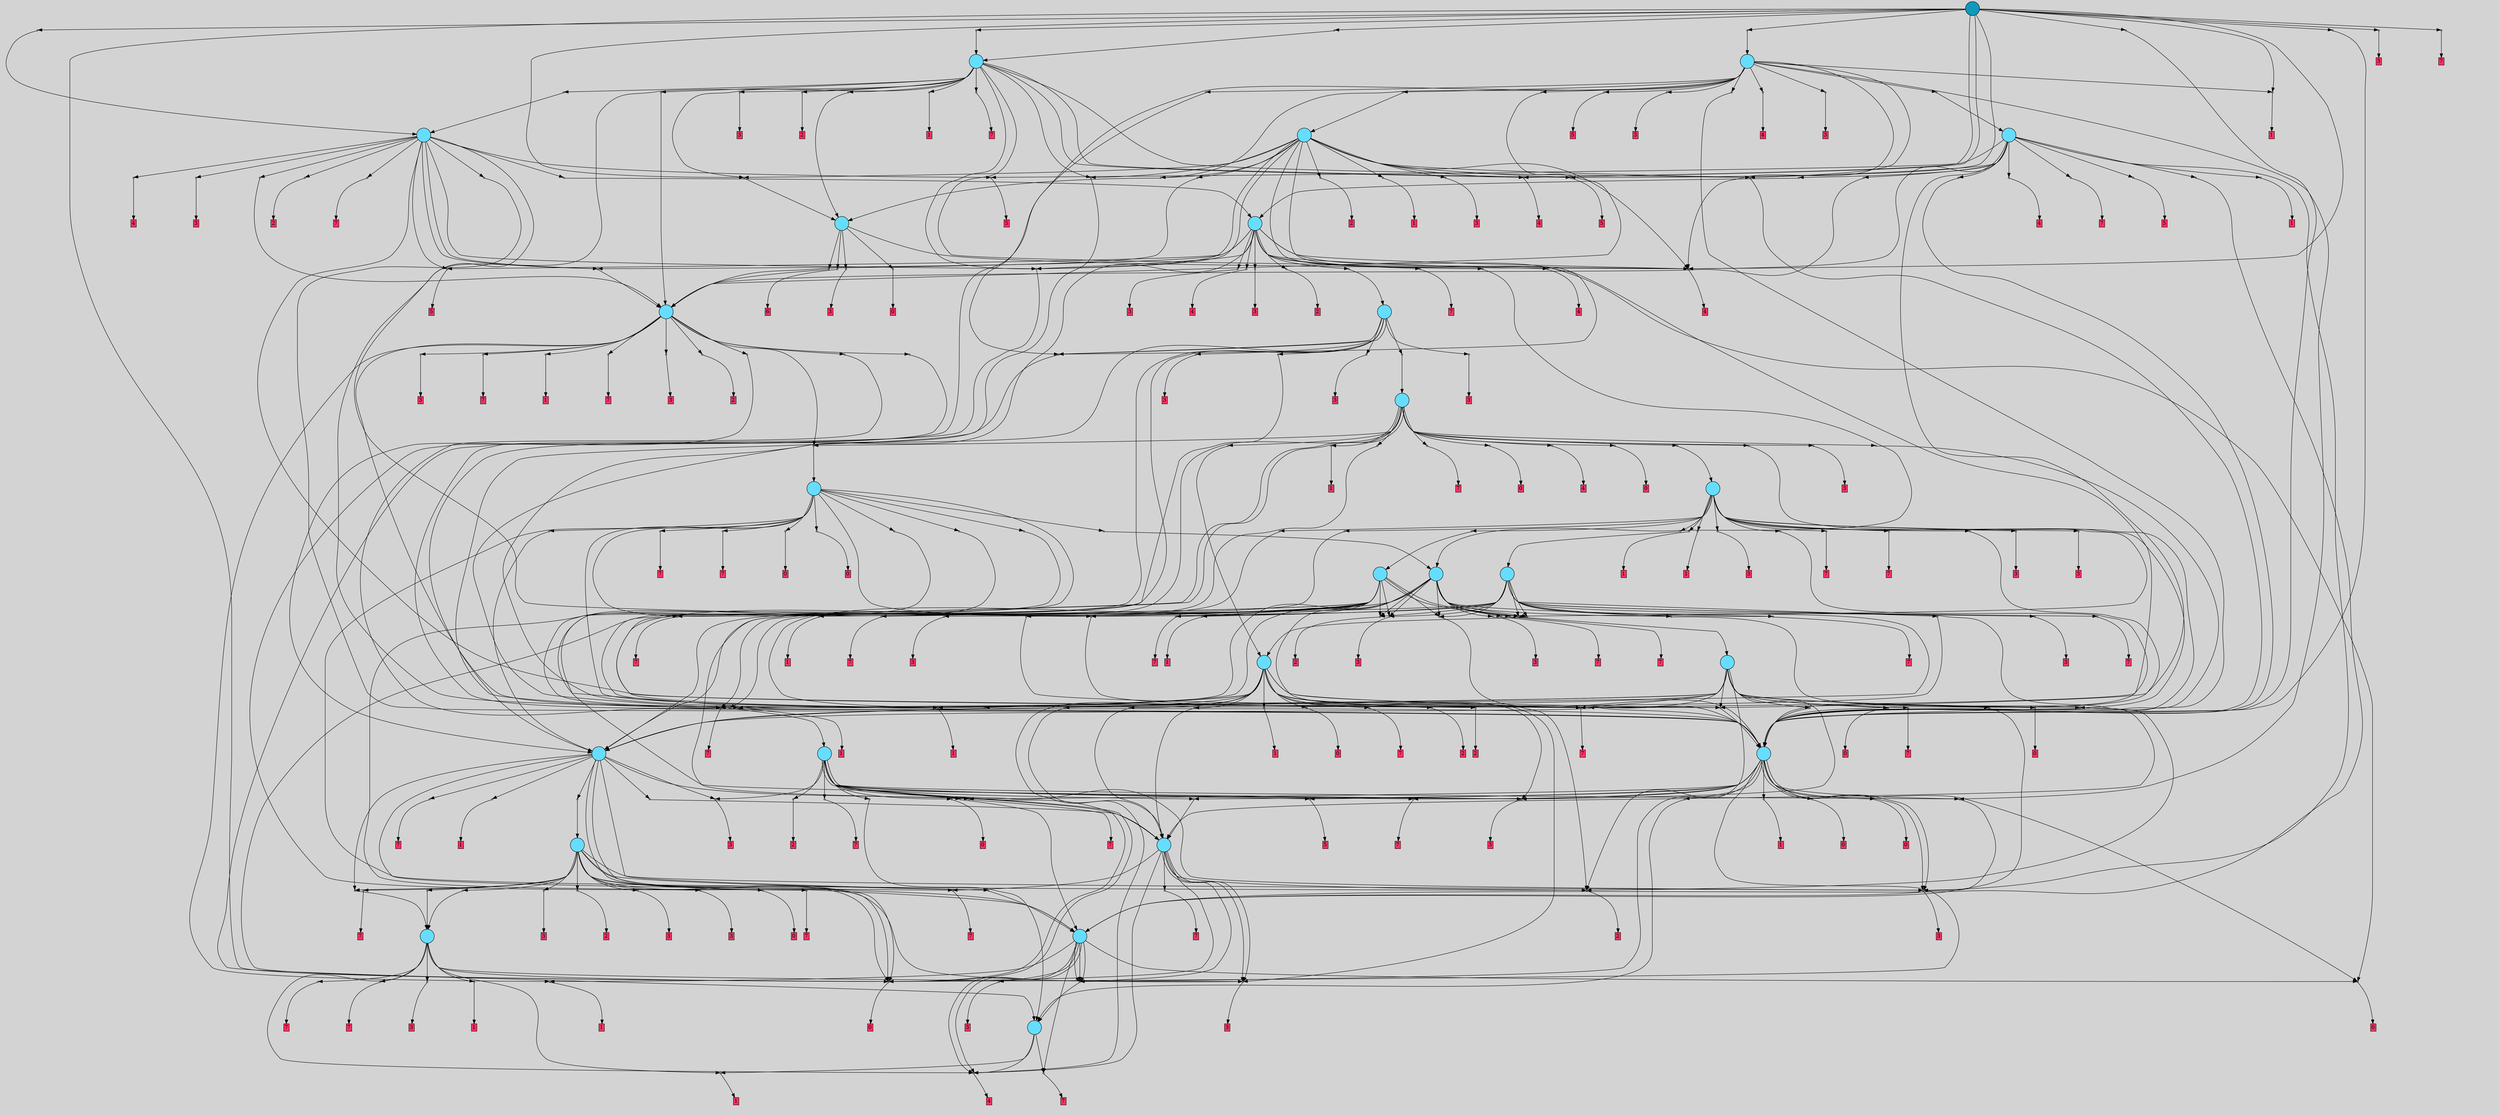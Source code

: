 // File exported with GEGELATI v1.3.1
// On the 2024-07-14 06:45:04
// With the MARL::MarlTPGGraphDotExporter
digraph{
	graph[pad = "0.212, 0.055" bgcolor = lightgray]
	node[shape=circle style = filled label = ""]
		T4171 [fillcolor="#66ddff"]
		T7215 [fillcolor="#66ddff"]
		T7236 [fillcolor="#66ddff"]
		T7242 [fillcolor="#66ddff"]
		T7289 [fillcolor="#66ddff"]
		T7338 [fillcolor="#66ddff"]
		T7340 [fillcolor="#66ddff"]
		T7346 [fillcolor="#66ddff"]
		T7491 [fillcolor="#66ddff"]
		T7515 [fillcolor="#66ddff"]
		T7567 [fillcolor="#66ddff"]
		T7593 [fillcolor="#66ddff"]
		T7594 [fillcolor="#66ddff"]
		T7630 [fillcolor="#66ddff"]
		T7662 [fillcolor="#66ddff"]
		T7692 [fillcolor="#66ddff"]
		T7736 [fillcolor="#66ddff"]
		T7802 [fillcolor="#66ddff"]
		T7894 [fillcolor="#66ddff"]
		T7918 [fillcolor="#66ddff"]
		T7989 [fillcolor="#66ddff"]
		T7995 [fillcolor="#66ddff"]
		T8007 [fillcolor="#66ddff"]
		T8015 [fillcolor="#66ddff"]
		T2555 [fillcolor="#66ddff"]
		T8101 [fillcolor="#1199bb"]
		P43523 [fillcolor="#cccccc" shape=point] //
		I43523 [shape=box style=invis label="0|0&3|7#1|7&#92;n7|1&1|1#2|1&#92;n3|5&2|0#1|0&#92;n"]
		P43523 -> I43523[style=invis]
		A33597 [fillcolor="#ff3366" shape=box margin=0.03 width=0 height=0 label="1"]
		T4171 -> P43523 -> A33597
		P43524 [fillcolor="#cccccc" shape=point] //
		I43524 [shape=box style=invis label="7|3&0|3#1|3&#92;n4|7&2|5#2|1&#92;n"]
		P43524 -> I43524[style=invis]
		A33598 [fillcolor="#ff3366" shape=box margin=0.03 width=0 height=0 label="7"]
		T4171 -> P43524 -> A33598
		P43525 [fillcolor="#cccccc" shape=point] //
		I43525 [shape=box style=invis label="5|0&1|6#2|6&#92;n7|5&0|0#2|1&#92;n7|0&2|2#2|2&#92;n0|2&1|1#2|3&#92;n"]
		P43525 -> I43525[style=invis]
		A33599 [fillcolor="#ff3366" shape=box margin=0.03 width=0 height=0 label="4"]
		T4171 -> P43525 -> A33599
		P43526 [fillcolor="#cccccc" shape=point] //
		I43526 [shape=box style=invis label="3|5&1|0#0|7&#92;n7|6&1|6#3|6&#92;n"]
		P43526 -> I43526[style=invis]
		A33600 [fillcolor="#ff3366" shape=box margin=0.03 width=0 height=0 label="7"]
		T7215 -> P43526 -> A33600
		T7215 -> P43523
		P43527 [fillcolor="#cccccc" shape=point] //
		I43527 [shape=box style=invis label="2|1&4|4#2|5&#92;n3|2&3|2#2|3&#92;n3|2&0|3#1|6&#92;n5|6&0|5#0|7&#92;n2|0&2|1#1|0&#92;n0|7&2|4#0|3&#92;n5|1&1|7#3|4&#92;n3|4&4|2#3|7&#92;n6|2&0|5#2|7&#92;n7|2&3|6#3|2&#92;n"]
		P43527 -> I43527[style=invis]
		A33601 [fillcolor="#ff3366" shape=box margin=0.03 width=0 height=0 label="0"]
		T7215 -> P43527 -> A33601
		P43528 [fillcolor="#cccccc" shape=point] //
		I43528 [shape=box style=invis label="0|0&2|1#2|1&#92;n2|0&4|2#2|2&#92;n3|3&4|1#2|3&#92;n3|2&0|0#2|6&#92;n1|2&0|0#0|5&#92;n2|6&0|1#1|5&#92;n6|1&0|4#0|5&#92;n7|1&3|3#3|6&#92;n"]
		P43528 -> I43528[style=invis]
		A33602 [fillcolor="#ff3366" shape=box margin=0.03 width=0 height=0 label="3"]
		T7215 -> P43528 -> A33602
		P43529 [fillcolor="#cccccc" shape=point] //
		I43529 [shape=box style=invis label="7|5&0|6#1|1&#92;n3|3&4|4#3|1&#92;n8|3&3|7#1|1&#92;n"]
		P43529 -> I43529[style=invis]
		A33603 [fillcolor="#ff3366" shape=box margin=0.03 width=0 height=0 label="3"]
		T7215 -> P43529 -> A33603
		P43530 [fillcolor="#cccccc" shape=point] //
		I43530 [shape=box style=invis label="3|5&0|2#1|0&#92;n0|0&3|7#1|7&#92;n7|1&1|1#2|1&#92;n"]
		P43530 -> I43530[style=invis]
		A33604 [fillcolor="#ff3366" shape=box margin=0.03 width=0 height=0 label="1"]
		T7215 -> P43530 -> A33604
		P43531 [fillcolor="#cccccc" shape=point] //
		I43531 [shape=box style=invis label="5|0&2|5#1|6&#92;n7|4&0|5#4|0&#92;n6|7&0|4#3|1&#92;n8|3&0|5#3|1&#92;n"]
		P43531 -> I43531[style=invis]
		A33605 [fillcolor="#ff3366" shape=box margin=0.03 width=0 height=0 label="7"]
		T7215 -> P43531 -> A33605
		T7215 -> P43525
		P43532 [fillcolor="#cccccc" shape=point] //
		I43532 [shape=box style=invis label="7|1&1|1#2|1&#92;n3|5&2|0#1|0&#92;n3|0&2|0#3|6&#92;n"]
		P43532 -> I43532[style=invis]
		A33606 [fillcolor="#ff3366" shape=box margin=0.03 width=0 height=0 label="1"]
		T7236 -> P43532 -> A33606
		P43533 [fillcolor="#cccccc" shape=point] //
		I43533 [shape=box style=invis label="7|2&3|6#3|2&#92;n3|2&3|2#2|3&#92;n3|2&0|3#1|6&#92;n5|6&4|5#0|7&#92;n2|0&2|1#1|0&#92;n0|7&2|4#0|3&#92;n5|1&1|7#3|4&#92;n3|4&4|2#3|7&#92;n6|2&0|5#2|7&#92;n2|1&4|4#2|5&#92;n"]
		P43533 -> I43533[style=invis]
		A33607 [fillcolor="#ff3366" shape=box margin=0.03 width=0 height=0 label="0"]
		T7236 -> P43533 -> A33607
		P43534 [fillcolor="#cccccc" shape=point] //
		I43534 [shape=box style=invis label="0|0&2|1#2|1&#92;n2|0&4|2#2|2&#92;n1|2&0|6#0|5&#92;n3|3&4|1#2|3&#92;n3|2&0|0#2|6&#92;n7|5&1|5#4|3&#92;n2|6&0|1#1|5&#92;n6|1&0|4#0|5&#92;n7|1&3|3#3|6&#92;n"]
		P43534 -> I43534[style=invis]
		A33608 [fillcolor="#ff3366" shape=box margin=0.03 width=0 height=0 label="3"]
		T7236 -> P43534 -> A33608
		T7236 -> P43525
		T7236 -> P43525
		P43535 [fillcolor="#cccccc" shape=point] //
		I43535 [shape=box style=invis label="0|0&1|3#1|7&#92;n5|5&4|7#2|6&#92;n3|4&1|6#1|2&#92;n"]
		P43535 -> I43535[style=invis]
		T7236 -> P43535 -> T4171
		T7236 -> P43535
		T7236 -> P43535
		T7236 -> P43524
		T7242 -> P43527
		T7242 -> P43528
		P43536 [fillcolor="#cccccc" shape=point] //
		I43536 [shape=box style=invis label="8|3&0|5#3|0&#92;n0|2&0|6#2|5&#92;n6|0&0|4#0|1&#92;n3|3&0|4#0|1&#92;n"]
		P43536 -> I43536[style=invis]
		A33609 [fillcolor="#ff3366" shape=box margin=0.03 width=0 height=0 label="7"]
		T7242 -> P43536 -> A33609
		P43537 [fillcolor="#cccccc" shape=point] //
		I43537 [shape=box style=invis label="6|4&4|2#3|7&#92;n8|7&1|2#0|4&#92;n2|0&4|6#2|1&#92;n0|1&1|0#1|6&#92;n1|6&2|5#2|0&#92;n7|3&4|0#0|1&#92;n"]
		P43537 -> I43537[style=invis]
		A33610 [fillcolor="#ff3366" shape=box margin=0.03 width=0 height=0 label="2"]
		T7242 -> P43537 -> A33610
		P43538 [fillcolor="#cccccc" shape=point] //
		I43538 [shape=box style=invis label="7|3&4|4#2|0&#92;n0|0&2|4#1|4&#92;n7|7&2|4#0|6&#92;n3|2&2|0#0|1&#92;n"]
		P43538 -> I43538[style=invis]
		A33611 [fillcolor="#ff3366" shape=box margin=0.03 width=0 height=0 label="7"]
		T7242 -> P43538 -> A33611
		T7242 -> P43525
		T7242 -> P43535
		T7242 -> P43528
		P43539 [fillcolor="#cccccc" shape=point] //
		I43539 [shape=box style=invis label="3|2&0|3#1|3&#92;n2|3&4|3#1|4&#92;n5|0&2|1#1|0&#92;n2|4&1|2#3|7&#92;n0|4&3|7#4|4&#92;n2|1&0|7#2|1&#92;n0|4&0|6#0|2&#92;n1|6&4|3#4|0&#92;n"]
		P43539 -> I43539[style=invis]
		A33612 [fillcolor="#ff3366" shape=box margin=0.03 width=0 height=0 label="7"]
		T7289 -> P43539 -> A33612
		P43540 [fillcolor="#cccccc" shape=point] //
		I43540 [shape=box style=invis label="0|0&2|1#2|1&#92;n7|1&4|5#2|6&#92;n2|0&4|2#2|2&#92;n3|3&4|1#2|3&#92;n3|2&0|0#0|6&#92;n1|2&0|0#0|5&#92;n2|6&0|1#1|5&#92;n6|1&0|4#0|5&#92;n7|1&3|3#3|6&#92;n"]
		P43540 -> I43540[style=invis]
		A33613 [fillcolor="#ff3366" shape=box margin=0.03 width=0 height=0 label="3"]
		T7289 -> P43540 -> A33613
		P43541 [fillcolor="#cccccc" shape=point] //
		I43541 [shape=box style=invis label="5|6&1|0#1|2&#92;n6|1&0|5#2|7&#92;n0|0&2|0#1|4&#92;n8|2&2|0#0|1&#92;n"]
		P43541 -> I43541[style=invis]
		T7289 -> P43541 -> T7215
		P43542 [fillcolor="#cccccc" shape=point] //
		I43542 [shape=box style=invis label="7|3&4|4#2|0&#92;n2|0&1|6#2|5&#92;n2|1&2|5#3|5&#92;n0|0&2|7#1|4&#92;n"]
		P43542 -> I43542[style=invis]
		A33614 [fillcolor="#ff3366" shape=box margin=0.03 width=0 height=0 label="7"]
		T7289 -> P43542 -> A33614
		P43543 [fillcolor="#cccccc" shape=point] //
		I43543 [shape=box style=invis label="3|2&0|0#2|6&#92;n6|1&1|5#1|2&#92;n0|0&4|2#2|2&#92;n0|0&2|0#2|1&#92;n1|2&0|0#0|5&#92;n8|3&4|3#2|3&#92;n2|6&0|1#1|5&#92;n6|1&0|4#0|5&#92;n"]
		P43543 -> I43543[style=invis]
		T7289 -> P43543 -> T7236
		P43544 [fillcolor="#cccccc" shape=point] //
		I43544 [shape=box style=invis label="4|0&2|5#2|5&#92;n7|0&2|2#3|0&#92;n7|5&4|6#4|3&#92;n7|7&4|4#4|0&#92;n6|2&2|7#4|0&#92;n6|7&3|6#3|5&#92;n"]
		P43544 -> I43544[style=invis]
		A33615 [fillcolor="#ff3366" shape=box margin=0.03 width=0 height=0 label="3"]
		T7289 -> P43544 -> A33615
		P43545 [fillcolor="#cccccc" shape=point] //
		I43545 [shape=box style=invis label="1|6&2|5#3|0&#92;n2|0&4|6#2|1&#92;n0|1&1|0#1|6&#92;n6|4&4|2#3|7&#92;n7|3&4|0#0|1&#92;n"]
		P43545 -> I43545[style=invis]
		A33616 [fillcolor="#ff3366" shape=box margin=0.03 width=0 height=0 label="2"]
		T7289 -> P43545 -> A33616
		P43546 [fillcolor="#cccccc" shape=point] //
		I43546 [shape=box style=invis label="0|0&2|1#2|1&#92;n2|0&4|2#2|2&#92;n6|1&0|4#0|5&#92;n3|2&0|0#3|6&#92;n1|2&0|0#0|5&#92;n2|6&0|1#1|5&#92;n3|3&4|1#2|3&#92;n7|1&3|3#3|6&#92;n"]
		P43546 -> I43546[style=invis]
		A33617 [fillcolor="#ff3366" shape=box margin=0.03 width=0 height=0 label="3"]
		T7289 -> P43546 -> A33617
		P43547 [fillcolor="#cccccc" shape=point] //
		I43547 [shape=box style=invis label="5|6&1|0#1|2&#92;n0|0&2|0#1|4&#92;n8|2&2|0#0|1&#92;n"]
		P43547 -> I43547[style=invis]
		T7289 -> P43547 -> T7215
		T7289 -> P43527
		P43548 [fillcolor="#cccccc" shape=point] //
		I43548 [shape=box style=invis label="7|7&4|4#4|0&#92;n7|0&2|2#3|0&#92;n3|5&4|6#4|3&#92;n4|0&2|5#2|5&#92;n6|2&2|7#4|0&#92;n"]
		P43548 -> I43548[style=invis]
		A33618 [fillcolor="#ff3366" shape=box margin=0.03 width=0 height=0 label="3"]
		T7289 -> P43548 -> A33618
		P43549 [fillcolor="#cccccc" shape=point] //
		I43549 [shape=box style=invis label="2|1&0|4#2|5&#92;n3|2&3|2#2|3&#92;n3|2&0|3#1|6&#92;n5|6&0|5#0|7&#92;n2|0&2|1#1|0&#92;n3|4&4|2#3|7&#92;n5|1&1|7#3|4&#92;n0|7&2|4#0|3&#92;n6|2&0|5#2|7&#92;n7|2&3|6#3|2&#92;n"]
		P43549 -> I43549[style=invis]
		A33619 [fillcolor="#ff3366" shape=box margin=0.03 width=0 height=0 label="0"]
		T7289 -> P43549 -> A33619
		T7289 -> P43528
		P43550 [fillcolor="#cccccc" shape=point] //
		I43550 [shape=box style=invis label="0|0&2|0#1|4&#92;n8|5&0|2#2|0&#92;n3|2&2|0#0|1&#92;n"]
		P43550 -> I43550[style=invis]
		T7289 -> P43550 -> T7215
		P43551 [fillcolor="#cccccc" shape=point] //
		I43551 [shape=box style=invis label="3|3&0|4#0|1&#92;n2|7&3|6#3|3&#92;n3|4&2|2#3|7&#92;n6|0&0|4#2|4&#92;n2|6&1|0#2|6&#92;n7|3&0|1#4|5&#92;n"]
		P43551 -> I43551[style=invis]
		A33620 [fillcolor="#ff3366" shape=box margin=0.03 width=0 height=0 label="7"]
		T7338 -> P43551 -> A33620
		P43552 [fillcolor="#cccccc" shape=point] //
		I43552 [shape=box style=invis label="0|0&2|0#2|1&#92;n2|0&4|2#2|2&#92;n3|2&0|0#2|6&#92;n1|2&0|0#0|5&#92;n2|6&0|1#1|5&#92;n7|1&3|3#3|6&#92;n6|1&0|4#0|5&#92;n"]
		P43552 -> I43552[style=invis]
		A33621 [fillcolor="#ff3366" shape=box margin=0.03 width=0 height=0 label="3"]
		T7338 -> P43552 -> A33621
		P43553 [fillcolor="#cccccc" shape=point] //
		I43553 [shape=box style=invis label="3|5&2|0#1|3&#92;n3|0&2|0#2|6&#92;n"]
		P43553 -> I43553[style=invis]
		A33622 [fillcolor="#ff3366" shape=box margin=0.03 width=0 height=0 label="1"]
		T7338 -> P43553 -> A33622
		P43554 [fillcolor="#cccccc" shape=point] //
		I43554 [shape=box style=invis label="6|2&0|0#2|7&#92;n3|2&0|3#1|6&#92;n3|4&4|2#3|7&#92;n3|2&3|2#3|3&#92;n7|0&1|4#4|2&#92;n4|2&2|1#1|0&#92;n5|7&1|6#1|7&#92;n7|2&3|6#3|2&#92;n0|7&1|1#2|3&#92;n"]
		P43554 -> I43554[style=invis]
		A33623 [fillcolor="#ff3366" shape=box margin=0.03 width=0 height=0 label="0"]
		T7338 -> P43554 -> A33623
		P43555 [fillcolor="#cccccc" shape=point] //
		I43555 [shape=box style=invis label="8|3&3|4#3|1&#92;n5|6&1|4#0|7&#92;n0|5&0|1#3|5&#92;n4|0&3|0#3|1&#92;n3|7&3|2#0|7&#92;n"]
		P43555 -> I43555[style=invis]
		A33624 [fillcolor="#ff3366" shape=box margin=0.03 width=0 height=0 label="7"]
		T7338 -> P43555 -> A33624
		T7338 -> P43535
		P43556 [fillcolor="#cccccc" shape=point] //
		I43556 [shape=box style=invis label="3|4&1|6#1|2&#92;n0|0&1|3#0|7&#92;n5|5&0|7#2|5&#92;n"]
		P43556 -> I43556[style=invis]
		T7338 -> P43556 -> T4171
		P43557 [fillcolor="#cccccc" shape=point] //
		I43557 [shape=box style=invis label="7|3&4|0#2|0&#92;n7|7&2|4#0|6&#92;n0|0&2|4#1|4&#92;n7|2&2|1#0|5&#92;n3|2&2|0#0|1&#92;n"]
		P43557 -> I43557[style=invis]
		A33625 [fillcolor="#ff3366" shape=box margin=0.03 width=0 height=0 label="5"]
		T7338 -> P43557 -> A33625
		P43558 [fillcolor="#cccccc" shape=point] //
		I43558 [shape=box style=invis label="1|2&0|0#0|5&#92;n2|0&4|2#2|2&#92;n3|3&4|1#2|3&#92;n3|2&0|0#2|6&#92;n0|0&2|1#2|1&#92;n2|6&0|1#1|5&#92;n6|1&0|4#0|5&#92;n7|1&3|3#2|6&#92;n"]
		P43558 -> I43558[style=invis]
		T7338 -> P43558 -> T7236
		P43559 [fillcolor="#cccccc" shape=point] //
		I43559 [shape=box style=invis label="4|4&1|6#2|4&#92;n2|5&0|2#0|4&#92;n8|5&1|2#0|4&#92;n2|0&4|6#2|1&#92;n0|1&1|0#1|1&#92;n6|4&4|2#3|7&#92;n7|3&4|7#0|1&#92;n7|2&4|1#4|2&#92;n"]
		P43559 -> I43559[style=invis]
		T7338 -> P43559 -> T7242
		P43560 [fillcolor="#cccccc" shape=point] //
		I43560 [shape=box style=invis label="2|1&4|4#2|5&#92;n1|2&4|3#3|2&#92;n3|2&0|3#1|6&#92;n3|2&3|2#2|3&#92;n5|6&0|0#0|7&#92;n2|0&2|1#1|0&#92;n5|1&1|7#3|4&#92;n0|0&2|4#0|3&#92;n6|2&0|5#2|7&#92;n7|2&3|6#3|2&#92;n"]
		P43560 -> I43560[style=invis]
		A33626 [fillcolor="#ff3366" shape=box margin=0.03 width=0 height=0 label="0"]
		T7338 -> P43560 -> A33626
		T7338 -> P43527
		T7338 -> P43533
		T7338 -> P43540
		T7338 -> P43540
		P43561 [fillcolor="#cccccc" shape=point] //
		I43561 [shape=box style=invis label="5|2&0|6#0|3&#92;n2|4&1|2#3|7&#92;n5|0&2|1#1|0&#92;n1|6&4|3#4|2&#92;n4|2&2|2#3|5&#92;n2|1&4|7#2|1&#92;n3|2&0|3#1|3&#92;n"]
		P43561 -> I43561[style=invis]
		A33627 [fillcolor="#ff3366" shape=box margin=0.03 width=0 height=0 label="7"]
		T7340 -> P43561 -> A33627
		T7340 -> P43541
		P43562 [fillcolor="#cccccc" shape=point] //
		I43562 [shape=box style=invis label="0|0&2|4#1|6&#92;n7|7&2|4#1|2&#92;n"]
		P43562 -> I43562[style=invis]
		A33628 [fillcolor="#ff3366" shape=box margin=0.03 width=0 height=0 label="1"]
		T7340 -> P43562 -> A33628
		T7340 -> P43543
		T7340 -> P43527
		P43563 [fillcolor="#cccccc" shape=point] //
		I43563 [shape=box style=invis label="6|4&4|2#3|7&#92;n2|5&0|2#0|4&#92;n8|1&1|2#0|4&#92;n0|2&1|0#1|6&#92;n3|1&1|4#1|3&#92;n7|3&4|7#0|1&#92;n4|4&1|6#2|4&#92;n6|5&2|0#0|1&#92;n"]
		P43563 -> I43563[style=invis]
		T7340 -> P43563 -> T7242
		T7340 -> P43527
		T7340 -> P43536
		P43564 [fillcolor="#cccccc" shape=point] //
		I43564 [shape=box style=invis label="6|2&0|7#4|0&#92;n7|0&2|2#3|0&#92;n8|5&2|3#3|6&#92;n1|7&0|5#4|5&#92;n4|5&0|4#1|7&#92;n"]
		P43564 -> I43564[style=invis]
		A33629 [fillcolor="#ff3366" shape=box margin=0.03 width=0 height=0 label="3"]
		T7340 -> P43564 -> A33629
		P43565 [fillcolor="#cccccc" shape=point] //
		I43565 [shape=box style=invis label="8|2&2|5#2|5&#92;n0|7&3|6#1|1&#92;n3|4&3|5#3|0&#92;n2|0&1|5#4|1&#92;n"]
		P43565 -> I43565[style=invis]
		T7340 -> P43565 -> T7289
		T7340 -> P43551
		T7346 -> P43551
		P43566 [fillcolor="#cccccc" shape=point] //
		I43566 [shape=box style=invis label="3|0&4|6#2|1&#92;n0|1&1|0#1|6&#92;n6|4&4|2#3|7&#92;n0|4&1|6#3|0&#92;n1|6&2|1#2|0&#92;n"]
		P43566 -> I43566[style=invis]
		A33630 [fillcolor="#ff3366" shape=box margin=0.03 width=0 height=0 label="2"]
		T7346 -> P43566 -> A33630
		T7346 -> P43552
		T7346 -> P43527
		T7346 -> P43564
		T7346 -> P43555
		P43567 [fillcolor="#cccccc" shape=point] //
		I43567 [shape=box style=invis label="7|6&1|1#4|1&#92;n7|0&4|1#1|0&#92;n8|5&0|1#2|6&#92;n"]
		P43567 -> I43567[style=invis]
		T7346 -> P43567 -> T7236
		P43568 [fillcolor="#cccccc" shape=point] //
		I43568 [shape=box style=invis label="3|4&1|6#1|2&#92;n5|5&0|7#2|6&#92;n0|0&1|3#1|7&#92;n"]
		P43568 -> I43568[style=invis]
		T7346 -> P43568 -> T4171
		T7346 -> P43557
		P43569 [fillcolor="#cccccc" shape=point] //
		I43569 [shape=box style=invis label="7|0&2|5#1|6&#92;n6|7&0|4#3|1&#92;n7|4&0|5#4|0&#92;n8|3&0|5#3|1&#92;n0|1&1|2#0|7&#92;n"]
		P43569 -> I43569[style=invis]
		A33631 [fillcolor="#ff3366" shape=box margin=0.03 width=0 height=0 label="7"]
		T7346 -> P43569 -> A33631
		T7346 -> P43558
		T7346 -> P43559
		T7346 -> P43527
		T7346 -> P43540
		P43570 [fillcolor="#cccccc" shape=point] //
		I43570 [shape=box style=invis label="2|1&4|4#2|5&#92;n4|2&3|2#2|3&#92;n3|2&0|3#1|6&#92;n5|6&0|5#0|7&#92;n2|0&2|1#1|0&#92;n0|7&2|4#0|3&#92;n5|1&1|7#3|4&#92;n3|4&4|2#3|7&#92;n7|2&3|6#3|2&#92;n6|2&0|5#2|7&#92;n"]
		P43570 -> I43570[style=invis]
		A33632 [fillcolor="#ff3366" shape=box margin=0.03 width=0 height=0 label="0"]
		T7346 -> P43570 -> A33632
		P43571 [fillcolor="#cccccc" shape=point] //
		I43571 [shape=box style=invis label="1|0&2|6#3|0&#92;n3|1&2|0#1|3&#92;n"]
		P43571 -> I43571[style=invis]
		A33633 [fillcolor="#ff3366" shape=box margin=0.03 width=0 height=0 label="1"]
		T7491 -> P43571 -> A33633
		P43572 [fillcolor="#cccccc" shape=point] //
		I43572 [shape=box style=invis label="2|0&4|6#2|1&#92;n7|2&3|1#4|2&#92;n4|7&3|1#2|7&#92;n0|4&1|3#1|1&#92;n4|4&1|5#2|6&#92;n2|4&0|2#4|4&#92;n8|5&0|2#0|4&#92;n3|0&0|4#4|4&#92;n0|2&4|4#1|0&#92;n"]
		P43572 -> I43572[style=invis]
		T7491 -> P43572 -> T7242
		P43573 [fillcolor="#cccccc" shape=point] //
		I43573 [shape=box style=invis label="4|3&3|5#3|2&#92;n4|1&0|7#3|4&#92;n5|5&4|5#0|4&#92;n3|4&2|1#3|1&#92;n0|0&0|1#1|0&#92;n3|1&0|3#1|4&#92;n0|7&2|4#0|3&#92;n"]
		P43573 -> I43573[style=invis]
		A33634 [fillcolor="#ff3366" shape=box margin=0.03 width=0 height=0 label="0"]
		T7491 -> P43573 -> A33634
		P43574 [fillcolor="#cccccc" shape=point] //
		I43574 [shape=box style=invis label="8|3&3|4#3|1&#92;n5|6&1|4#0|7&#92;n4|0&3|0#3|1&#92;n0|5&0|1#3|5&#92;n7|6&2|1#3|1&#92;n3|2&3|2#0|7&#92;n"]
		P43574 -> I43574[style=invis]
		A33635 [fillcolor="#ff3366" shape=box margin=0.03 width=0 height=0 label="7"]
		T7491 -> P43574 -> A33635
		P43575 [fillcolor="#cccccc" shape=point] //
		I43575 [shape=box style=invis label="2|3&4|5#2|1&#92;n2|0&2|1#0|0&#92;n6|1&0|4#0|2&#92;n2|7&3|7#4|5&#92;n0|1&3|2#2|6&#92;n0|5&1|1#2|1&#92;n7|1&3|3#3|6&#92;n0|0&3|3#4|0&#92;n"]
		P43575 -> I43575[style=invis]
		T7491 -> P43575 -> T7340
		T7491 -> P43525
		T7491 -> P43552
		P43576 [fillcolor="#cccccc" shape=point] //
		I43576 [shape=box style=invis label="1|6&1|5#3|1&#92;n3|0&3|0#2|3&#92;n0|1&1|0#0|7&#92;n"]
		P43576 -> I43576[style=invis]
		A33636 [fillcolor="#ff3366" shape=box margin=0.03 width=0 height=0 label="7"]
		T7491 -> P43576 -> A33636
		P43577 [fillcolor="#cccccc" shape=point] //
		I43577 [shape=box style=invis label="7|7&2|4#0|6&#92;n1|2&2|0#0|1&#92;n2|7&0|4#0|5&#92;n8|5&3|3#1|4&#92;n2|0&2|4#1|4&#92;n7|3&4|0#2|0&#92;n"]
		P43577 -> I43577[style=invis]
		T7491 -> P43577 -> T7338
		P43578 [fillcolor="#cccccc" shape=point] //
		I43578 [shape=box style=invis label="3|6&4|2#3|7&#92;n0|1&1|0#3|6&#92;n7|3&4|0#0|1&#92;n"]
		P43578 -> I43578[style=invis]
		A33637 [fillcolor="#ff3366" shape=box margin=0.03 width=0 height=0 label="2"]
		T7491 -> P43578 -> A33637
		P43579 [fillcolor="#cccccc" shape=point] //
		I43579 [shape=box style=invis label="2|0&4|6#2|1&#92;n8|7&1|6#0|4&#92;n6|4&4|2#3|7&#92;n0|1&1|0#1|6&#92;n1|6&2|5#2|0&#92;n7|3&4|0#0|1&#92;n"]
		P43579 -> I43579[style=invis]
		A33638 [fillcolor="#ff3366" shape=box margin=0.03 width=0 height=0 label="2"]
		T7491 -> P43579 -> A33638
		T7491 -> P43528
		P43580 [fillcolor="#cccccc" shape=point] //
		I43580 [shape=box style=invis label="8|7&2|5#2|1&#92;n2|0&4|6#2|1&#92;n6|4&4|2#3|7&#92;n2|4&0|2#4|4&#92;n4|6&3|1#2|7&#92;n7|2&4|1#4|2&#92;n4|4&1|5#2|6&#92;n3|0&3|7#2|0&#92;n0|4&1|3#1|1&#92;n8|5&1|2#0|4&#92;n"]
		P43580 -> I43580[style=invis]
		T7491 -> P43580 -> T7242
		P43581 [fillcolor="#cccccc" shape=point] //
		I43581 [shape=box style=invis label="4|4&1|6#2|4&#92;n2|5&0|2#0|4&#92;n8|5&1|2#0|4&#92;n2|0&4|6#2|1&#92;n0|1&1|0#1|6&#92;n7|3&4|7#0|1&#92;n6|4&4|2#3|7&#92;n"]
		P43581 -> I43581[style=invis]
		T7491 -> P43581 -> T7242
		P43582 [fillcolor="#cccccc" shape=point] //
		I43582 [shape=box style=invis label="3|1&1|0#1|3&#92;n1|0&2|6#3|0&#92;n"]
		P43582 -> I43582[style=invis]
		A33639 [fillcolor="#ff3366" shape=box margin=0.03 width=0 height=0 label="1"]
		T7491 -> P43582 -> A33639
		P43583 [fillcolor="#cccccc" shape=point] //
		I43583 [shape=box style=invis label="1|7&2|3#2|5&#92;n2|0&4|2#2|2&#92;n1|2&0|0#0|5&#92;n0|0&2|1#2|1&#92;n3|2&0|0#2|4&#92;n3|3&4|1#2|3&#92;n2|6&0|1#1|5&#92;n7|1&3|3#2|6&#92;n"]
		P43583 -> I43583[style=invis]
		T7515 -> P43583 -> T7236
		P43584 [fillcolor="#cccccc" shape=point] //
		I43584 [shape=box style=invis label="5|5&0|6#4|1&#92;n7|3&2|3#3|4&#92;n1|5&2|4#1|2&#92;n3|0&2|2#4|0&#92;n8|3&2|1#1|6&#92;n"]
		P43584 -> I43584[style=invis]
		T7515 -> P43584 -> T7338
		T7515 -> P43537
		P43585 [fillcolor="#cccccc" shape=point] //
		I43585 [shape=box style=invis label="4|4&3|5#2|2&#92;n0|7&2|4#0|3&#92;n7|6&3|6#3|2&#92;n6|6&0|5#3|6&#92;n3|4&2|1#3|1&#92;n3|1&0|3#1|4&#92;n5|5&4|5#0|4&#92;n0|0&2|1#1|0&#92;n4|1&0|7#3|4&#92;n"]
		P43585 -> I43585[style=invis]
		A33640 [fillcolor="#ff3366" shape=box margin=0.03 width=0 height=0 label="0"]
		T7515 -> P43585 -> A33640
		T7515 -> P43574
		P43586 [fillcolor="#cccccc" shape=point] //
		I43586 [shape=box style=invis label="6|6&0|0#3|1&#92;n3|0&2|2#2|0&#92;n6|3&0|4#3|6&#92;n"]
		P43586 -> I43586[style=invis]
		A33641 [fillcolor="#ff3366" shape=box margin=0.03 width=0 height=0 label="7"]
		T7515 -> P43586 -> A33641
		P43587 [fillcolor="#cccccc" shape=point] //
		I43587 [shape=box style=invis label="7|3&4|0#2|0&#92;n7|7&2|4#0|6&#92;n8|5&3|3#1|4&#92;n2|0&2|4#1|4&#92;n3|2&2|0#0|1&#92;n"]
		P43587 -> I43587[style=invis]
		T7515 -> P43587 -> T7338
		T7515 -> P43582
		P43588 [fillcolor="#cccccc" shape=point] //
		I43588 [shape=box style=invis label="8|3&3|4#3|1&#92;n0|5&0|1#3|5&#92;n5|6&1|4#0|7&#92;n4|0&3|0#3|6&#92;n3|2&3|2#0|7&#92;n"]
		P43588 -> I43588[style=invis]
		A33642 [fillcolor="#ff3366" shape=box margin=0.03 width=0 height=0 label="7"]
		T7515 -> P43588 -> A33642
		P43589 [fillcolor="#cccccc" shape=point] //
		I43589 [shape=box style=invis label="4|6&1|1#3|5&#92;n2|0&2|1#0|0&#92;n6|1&0|4#0|2&#92;n2|3&4|5#2|1&#92;n2|7&3|7#4|5&#92;n0|1&4|2#2|6&#92;n7|1&3|3#3|6&#92;n0|0&3|4#4|0&#92;n"]
		P43589 -> I43589[style=invis]
		T7515 -> P43589 -> T7340
		P43590 [fillcolor="#cccccc" shape=point] //
		I43590 [shape=box style=invis label="3|2&1|5#1|2&#92;n4|5&2|2#4|0&#92;n7|0&0|3#4|7&#92;n0|3&1|3#1|4&#92;n7|7&1|3#3|5&#92;n4|6&3|2#4|2&#92;n8|5&0|7#3|7&#92;n2|4&1|3#4|5&#92;n"]
		P43590 -> I43590[style=invis]
		A33643 [fillcolor="#ff3366" shape=box margin=0.03 width=0 height=0 label="1"]
		T7515 -> P43590 -> A33643
		T7515 -> P43577
		P43591 [fillcolor="#cccccc" shape=point] //
		I43591 [shape=box style=invis label="0|0&0|7#1|0&#92;n4|1&0|7#3|4&#92;n5|5&4|5#0|4&#92;n3|4&2|1#3|1&#92;n0|7&2|4#0|3&#92;n6|4&2|7#4|3&#92;n"]
		P43591 -> I43591[style=invis]
		A33644 [fillcolor="#ff3366" shape=box margin=0.03 width=0 height=0 label="0"]
		T7515 -> P43591 -> A33644
		T7515 -> P43552
		T7567 -> P43582
		P43592 [fillcolor="#cccccc" shape=point] //
		I43592 [shape=box style=invis label="8|7&2|5#2|1&#92;n2|0&4|6#2|1&#92;n6|4&4|2#3|7&#92;n0|4&1|4#1|1&#92;n4|6&3|1#2|7&#92;n7|2&4|1#4|2&#92;n4|4&1|5#2|6&#92;n3|0&3|7#2|0&#92;n2|4&0|2#4|4&#92;n8|5&1|2#0|4&#92;n"]
		P43592 -> I43592[style=invis]
		T7567 -> P43592 -> T7242
		P43593 [fillcolor="#cccccc" shape=point] //
		I43593 [shape=box style=invis label="2|0&4|7#3|2&#92;n3|4&4|0#3|2&#92;n4|6&1|2#3|4&#92;n0|3&1|3#2|5&#92;n"]
		P43593 -> I43593[style=invis]
		T7567 -> P43593 -> T7515
		P43594 [fillcolor="#cccccc" shape=point] //
		I43594 [shape=box style=invis label="1|2&2|0#0|1&#92;n2|0&0|4#1|4&#92;n5|0&2|2#1|2&#92;n8|5&3|3#1|4&#92;n2|7&2|4#0|5&#92;n"]
		P43594 -> I43594[style=invis]
		T7567 -> P43594 -> T7338
		P43595 [fillcolor="#cccccc" shape=point] //
		I43595 [shape=box style=invis label="7|3&4|0#0|1&#92;n0|0&3|4#3|6&#92;n6|1&1|7#4|6&#92;n2|6&4|6#2|1&#92;n0|4&3|0#1|6&#92;n2|2&1|0#4|0&#92;n"]
		P43595 -> I43595[style=invis]
		A33645 [fillcolor="#ff3366" shape=box margin=0.03 width=0 height=0 label="2"]
		T7567 -> P43595 -> A33645
		P43596 [fillcolor="#cccccc" shape=point] //
		I43596 [shape=box style=invis label="5|0&2|1#2|1&#92;n6|4&2|7#0|0&#92;n1|0&4|2#2|2&#92;n5|2&0|0#0|5&#92;n7|1&3|3#3|6&#92;n"]
		P43596 -> I43596[style=invis]
		T7567 -> P43596 -> T7491
		P43597 [fillcolor="#cccccc" shape=point] //
		I43597 [shape=box style=invis label="0|5&3|1#3|5&#92;n0|4&3|7#3|7&#92;n4|0&3|0#3|0&#92;n8|5&4|3#4|6&#92;n3|2&3|2#4|7&#92;n2|2&4|3#1|6&#92;n"]
		P43597 -> I43597[style=invis]
		A33646 [fillcolor="#ff3366" shape=box margin=0.03 width=0 height=0 label="7"]
		T7567 -> P43597 -> A33646
		P43598 [fillcolor="#cccccc" shape=point] //
		I43598 [shape=box style=invis label="8|7&0|7#1|7&#92;n7|0&3|3#3|4&#92;n3|2&0|0#2|0&#92;n0|5&2|1#2|1&#92;n3|3&1|1#1|6&#92;n2|4&4|2#2|0&#92;n"]
		P43598 -> I43598[style=invis]
		A33647 [fillcolor="#ff3366" shape=box margin=0.03 width=0 height=0 label="3"]
		T7567 -> P43598 -> A33647
		P43599 [fillcolor="#cccccc" shape=point] //
		I43599 [shape=box style=invis label="8|0&2|7#4|1&#92;n3|1&3|7#4|2&#92;n"]
		P43599 -> I43599[style=invis]
		T7567 -> P43599 -> T7338
		P43600 [fillcolor="#cccccc" shape=point] //
		I43600 [shape=box style=invis label="1|3&4|6#1|0&#92;n6|5&2|0#2|6&#92;n0|1&3|2#2|1&#92;n0|6&1|1#3|7&#92;n6|1&1|0#2|4&#92;n8|0&2|2#3|4&#92;n6|1&4|3#2|3&#92;n"]
		P43600 -> I43600[style=invis]
		A33648 [fillcolor="#ff3366" shape=box margin=0.03 width=0 height=0 label="3"]
		T7567 -> P43600 -> A33648
		P43601 [fillcolor="#cccccc" shape=point] //
		I43601 [shape=box style=invis label="1|4&2|7#2|3&#92;n3|0&3|0#2|3&#92;n1|6&1|5#3|1&#92;n0|1&1|0#0|7&#92;n"]
		P43601 -> I43601[style=invis]
		A33649 [fillcolor="#ff3366" shape=box margin=0.03 width=0 height=0 label="7"]
		T7567 -> P43601 -> A33649
		T7567 -> P43537
		P43602 [fillcolor="#cccccc" shape=point] //
		I43602 [shape=box style=invis label="5|2&0|3#1|3&#92;n5|0&2|1#1|0&#92;n2|4&1|2#3|7&#92;n0|4&3|7#4|4&#92;n0|4&0|6#0|2&#92;n2|1&0|7#2|1&#92;n1|6&4|3#4|0&#92;n"]
		P43602 -> I43602[style=invis]
		A33650 [fillcolor="#ff3366" shape=box margin=0.03 width=0 height=0 label="7"]
		T7567 -> P43602 -> A33650
		T7567 -> P43588
		P43603 [fillcolor="#cccccc" shape=point] //
		I43603 [shape=box style=invis label="2|4&4|2#0|0&#92;n3|3&2|4#2|3&#92;n0|2&0|5#2|2&#92;n4|5&3|4#0|0&#92;n0|0&1|1#1|2&#92;n6|7&1|2#4|0&#92;n3|4&0|2#4|3&#92;n1|1&2|0#0|7&#92;n7|5&3|2#1|3&#92;n6|6&0|4#3|3&#92;n"]
		P43603 -> I43603[style=invis]
		A33651 [fillcolor="#ff3366" shape=box margin=0.03 width=0 height=0 label="7"]
		T7567 -> P43603 -> A33651
		T7593 -> P43582
		T7593 -> P43593
		T7593 -> P43594
		T7593 -> P43595
		P43604 [fillcolor="#cccccc" shape=point] //
		I43604 [shape=box style=invis label="3|0&2|7#1|6&#92;n1|1&4|1#4|1&#92;n"]
		P43604 -> I43604[style=invis]
		A33652 [fillcolor="#ff3366" shape=box margin=0.03 width=0 height=0 label="1"]
		T7593 -> P43604 -> A33652
		P43605 [fillcolor="#cccccc" shape=point] //
		I43605 [shape=box style=invis label="0|0&3|4#1|6&#92;n7|1&2|4#0|6&#92;n0|0&2|4#1|4&#92;n4|1&4|1#4|1&#92;n7|2&2|1#0|5&#92;n7|3&3|0#2|0&#92;n3|2&2|0#0|1&#92;n7|1&2|2#3|7&#92;n"]
		P43605 -> I43605[style=invis]
		T7593 -> P43605 -> T7346
		T7593 -> P43599
		T7593 -> P43600
		T7593 -> P43588
		T7593 -> P43601
		P43606 [fillcolor="#cccccc" shape=point] //
		I43606 [shape=box style=invis label="6|4&0|2#3|7&#92;n2|0&4|6#2|1&#92;n8|7&1|2#0|4&#92;n0|1&1|0#1|6&#92;n1|6&2|5#2|0&#92;n4|5&4|7#2|5&#92;n"]
		P43606 -> I43606[style=invis]
		A33653 [fillcolor="#ff3366" shape=box margin=0.03 width=0 height=0 label="7"]
		T7593 -> P43606 -> A33653
		P43607 [fillcolor="#cccccc" shape=point] //
		I43607 [shape=box style=invis label="2|0&4|2#2|2&#92;n4|7&0|1#1|5&#92;n0|6&2|5#1|7&#92;n0|1&0|1#0|1&#92;n7|1&3|3#3|6&#92;n2|5&3|4#0|4&#92;n3|0&4|0#2|5&#92;n4|5&3|2#3|7&#92;n2|6&4|5#3|0&#92;n"]
		P43607 -> I43607[style=invis]
		A33654 [fillcolor="#ff3366" shape=box margin=0.03 width=0 height=0 label="3"]
		T7593 -> P43607 -> A33654
		P43608 [fillcolor="#cccccc" shape=point] //
		I43608 [shape=box style=invis label="3|0&2|7#1|6&#92;n2|3&3|4#0|2&#92;n"]
		P43608 -> I43608[style=invis]
		A33655 [fillcolor="#ff3366" shape=box margin=0.03 width=0 height=0 label="1"]
		T7593 -> P43608 -> A33655
		P43609 [fillcolor="#cccccc" shape=point] //
		I43609 [shape=box style=invis label="8|5&2|3#1|4&#92;n2|0&0|4#1|4&#92;n8|0&1|5#3|1&#92;n1|0&2|2#1|2&#92;n7|7&2|4#0|5&#92;n"]
		P43609 -> I43609[style=invis]
		T7593 -> P43609 -> T7338
		T7593 -> P43593
		T7594 -> P43582
		T7594 -> P43592
		T7594 -> P43593
		T7594 -> P43594
		T7594 -> P43595
		T7594 -> P43596
		T7594 -> P43608
		T7594 -> P43597
		P43610 [fillcolor="#cccccc" shape=point] //
		I43610 [shape=box style=invis label="7|0&3|3#3|4&#92;n2|4&4|2#2|0&#92;n0|5&2|1#2|1&#92;n1|3&1|1#1|6&#92;n3|2&0|0#2|0&#92;n"]
		P43610 -> I43610[style=invis]
		A33656 [fillcolor="#ff3366" shape=box margin=0.03 width=0 height=0 label="3"]
		T7594 -> P43610 -> A33656
		T7594 -> P43599
		T7594 -> P43600
		P43611 [fillcolor="#cccccc" shape=point] //
		I43611 [shape=box style=invis label="6|1&4|6#3|2&#92;n3|2&3|1#1|7&#92;n6|6&1|4#0|7&#92;n5|0&4|3#2|0&#92;n"]
		P43611 -> I43611[style=invis]
		A33657 [fillcolor="#ff3366" shape=box margin=0.03 width=0 height=0 label="7"]
		T7594 -> P43611 -> A33657
		T7594 -> P43537
		P43612 [fillcolor="#cccccc" shape=point] //
		I43612 [shape=box style=invis label="6|6&0|0#3|1&#92;n6|3&0|4#3|6&#92;n3|0&2|3#2|0&#92;n"]
		P43612 -> I43612[style=invis]
		A33658 [fillcolor="#ff3366" shape=box margin=0.03 width=0 height=0 label="7"]
		T7594 -> P43612 -> A33658
		P43613 [fillcolor="#cccccc" shape=point] //
		I43613 [shape=box style=invis label="0|0&3|4#4|0&#92;n4|6&1|1#3|5&#92;n6|1&0|4#0|2&#92;n2|3&0|5#2|1&#92;n3|2&3|6#3|7&#92;n2|7&3|7#0|5&#92;n2|0&2|1#0|0&#92;n7|1&3|3#3|6&#92;n0|1&4|2#0|6&#92;n"]
		P43613 -> I43613[style=invis]
		T7594 -> P43613 -> T7340
		P43614 [fillcolor="#cccccc" shape=point] //
		I43614 [shape=box style=invis label="1|0&3|5#4|5&#92;n3|1&1|0#1|3&#92;n"]
		P43614 -> I43614[style=invis]
		A33659 [fillcolor="#ff3366" shape=box margin=0.03 width=0 height=0 label="1"]
		T7630 -> P43614 -> A33659
		P43615 [fillcolor="#cccccc" shape=point] //
		I43615 [shape=box style=invis label="2|0&4|6#2|1&#92;n6|4&4|2#3|7&#92;n4|5&1|5#2|6&#92;n4|6&3|1#2|7&#92;n7|2&4|1#4|2&#92;n0|4&1|4#1|1&#92;n3|0&3|7#2|0&#92;n2|4&0|2#4|4&#92;n8|5&1|2#0|4&#92;n"]
		P43615 -> I43615[style=invis]
		T7630 -> P43615 -> T7242
		T7630 -> P43593
		P43616 [fillcolor="#cccccc" shape=point] //
		I43616 [shape=box style=invis label="8|6&2|1#0|1&#92;n1|1&3|7#4|4&#92;n6|3&0|1#2|6&#92;n3|0&1|1#0|7&#92;n3|6&0|5#2|1&#92;n6|1&2|1#1|2&#92;n"]
		P43616 -> I43616[style=invis]
		T7630 -> P43616 -> T7593
		P43617 [fillcolor="#cccccc" shape=point] //
		I43617 [shape=box style=invis label="2|3&3|4#2|2&#92;n3|0&2|7#1|6&#92;n"]
		P43617 -> I43617[style=invis]
		A33660 [fillcolor="#ff3366" shape=box margin=0.03 width=0 height=0 label="1"]
		T7630 -> P43617 -> A33660
		P43618 [fillcolor="#cccccc" shape=point] //
		I43618 [shape=box style=invis label="0|5&3|1#3|5&#92;n0|4&3|7#3|7&#92;n4|0&3|0#3|0&#92;n2|2&4|5#1|6&#92;n8|5&4|3#4|6&#92;n"]
		P43618 -> I43618[style=invis]
		T7630 -> P43618 -> T7594
		P43619 [fillcolor="#cccccc" shape=point] //
		I43619 [shape=box style=invis label="7|0&2|7#4|1&#92;n"]
		P43619 -> I43619[style=invis]
		T7630 -> P43619 -> T7338
		P43620 [fillcolor="#cccccc" shape=point] //
		I43620 [shape=box style=invis label="6|5&2|5#2|6&#92;n0|1&3|2#2|1&#92;n6|1&4|3#2|3&#92;n6|1&1|0#2|7&#92;n8|0&2|2#3|4&#92;n0|6&1|1#3|7&#92;n"]
		P43620 -> I43620[style=invis]
		A33661 [fillcolor="#ff3366" shape=box margin=0.03 width=0 height=0 label="3"]
		T7630 -> P43620 -> A33661
		P43621 [fillcolor="#cccccc" shape=point] //
		I43621 [shape=box style=invis label="3|0&4|3#2|0&#92;n6|6&2|4#0|7&#92;n4|7&1|4#4|7&#92;n3|2&3|1#1|7&#92;n"]
		P43621 -> I43621[style=invis]
		A33662 [fillcolor="#ff3366" shape=box margin=0.03 width=0 height=0 label="7"]
		T7630 -> P43621 -> A33662
		P43622 [fillcolor="#cccccc" shape=point] //
		I43622 [shape=box style=invis label="3|0&2|3#2|0&#92;n6|0&0|0#3|1&#92;n"]
		P43622 -> I43622[style=invis]
		A33663 [fillcolor="#ff3366" shape=box margin=0.03 width=0 height=0 label="7"]
		T7630 -> P43622 -> A33663
		P43623 [fillcolor="#cccccc" shape=point] //
		I43623 [shape=box style=invis label="2|7&3|7#0|5&#92;n4|6&1|1#3|5&#92;n2|3&0|5#2|1&#92;n3|2&3|6#3|7&#92;n0|0&3|4#4|0&#92;n2|0&2|1#0|0&#92;n7|1&3|3#3|6&#92;n0|1&4|5#0|6&#92;n"]
		P43623 -> I43623[style=invis]
		T7630 -> P43623 -> T7340
		T7630 -> P43587
		P43624 [fillcolor="#cccccc" shape=point] //
		I43624 [shape=box style=invis label="0|6&1|6#3|7&#92;n6|1&1|0#2|4&#92;n1|3&4|6#1|0&#92;n0|1&3|2#2|1&#92;n6|5&2|0#3|6&#92;n8|0&2|2#3|4&#92;n2|3&3|6#4|3&#92;n6|1&3|3#2|3&#92;n"]
		P43624 -> I43624[style=invis]
		A33664 [fillcolor="#ff3366" shape=box margin=0.03 width=0 height=0 label="3"]
		T7630 -> P43624 -> A33664
		P43625 [fillcolor="#cccccc" shape=point] //
		I43625 [shape=box style=invis label="1|0&0|1#4|4&#92;n6|1&4|2#2|7&#92;n2|4&2|0#2|6&#92;n8|1&2|6#2|4&#92;n0|0&0|3#2|4&#92;n"]
		P43625 -> I43625[style=invis]
		A33665 [fillcolor="#ff3366" shape=box margin=0.03 width=0 height=0 label="3"]
		T7630 -> P43625 -> A33665
		P43626 [fillcolor="#cccccc" shape=point] //
		I43626 [shape=box style=invis label="6|1&1|7#0|2&#92;n3|0&0|1#1|7&#92;n"]
		P43626 -> I43626[style=invis]
		T7630 -> P43626 -> T7338
		P43627 [fillcolor="#cccccc" shape=point] //
		I43627 [shape=box style=invis label="1|7&2|3#2|5&#92;n2|0&4|2#2|2&#92;n1|2&0|0#0|5&#92;n3|3&4|1#2|3&#92;n3|2&0|0#2|5&#92;n0|0&2|1#2|1&#92;n2|6&0|1#1|5&#92;n7|1&3|3#2|6&#92;n"]
		P43627 -> I43627[style=invis]
		T7662 -> P43627 -> T7236
		P43628 [fillcolor="#cccccc" shape=point] //
		I43628 [shape=box style=invis label="5|5&0|6#4|1&#92;n7|3&3|3#3|4&#92;n1|5&2|4#1|2&#92;n8|3&2|1#1|6&#92;n3|0&2|2#4|0&#92;n"]
		P43628 -> I43628[style=invis]
		T7662 -> P43628 -> T7338
		T7662 -> P43537
		P43629 [fillcolor="#cccccc" shape=point] //
		I43629 [shape=box style=invis label="8|3&3|4#3|1&#92;n8|4&1|6#0|4&#92;n4|0&3|0#0|1&#92;n5|6&1|4#2|7&#92;n0|5&0|1#3|5&#92;n3|1&3|2#0|7&#92;n2|7&1|5#3|0&#92;n"]
		P43629 -> I43629[style=invis]
		A33666 [fillcolor="#ff3366" shape=box margin=0.03 width=0 height=0 label="7"]
		T7662 -> P43629 -> A33666
		T7662 -> P43612
		P43630 [fillcolor="#cccccc" shape=point] //
		I43630 [shape=box style=invis label="7|7&2|4#0|6&#92;n2|0&2|4#3|4&#92;n8|5&3|3#1|4&#92;n3|2&2|0#0|1&#92;n"]
		P43630 -> I43630[style=invis]
		T7662 -> P43630 -> T7338
		T7662 -> P43582
		P43631 [fillcolor="#cccccc" shape=point] //
		I43631 [shape=box style=invis label="5|2&1|4#0|7&#92;n0|5&0|1#3|5&#92;n4|0&3|0#3|6&#92;n3|2&3|2#0|7&#92;n"]
		P43631 -> I43631[style=invis]
		A33667 [fillcolor="#ff3366" shape=box margin=0.03 width=0 height=0 label="7"]
		T7662 -> P43631 -> A33667
		P43632 [fillcolor="#cccccc" shape=point] //
		I43632 [shape=box style=invis label="4|6&1|1#3|5&#92;n2|0&2|1#0|0&#92;n6|1&0|4#0|2&#92;n2|3&0|5#2|1&#92;n2|7&3|7#4|5&#92;n5|1&1|7#2|0&#92;n0|0&3|4#4|0&#92;n7|1&3|3#3|6&#92;n0|1&4|2#2|6&#92;n"]
		P43632 -> I43632[style=invis]
		T7662 -> P43632 -> T7340
		P43633 [fillcolor="#cccccc" shape=point] //
		I43633 [shape=box style=invis label="1|2&2|2#3|0&#92;n2|0&2|4#1|4&#92;n1|2&2|0#0|1&#92;n8|5&3|3#1|4&#92;n7|7&2|4#0|6&#92;n7|3&4|0#2|0&#92;n"]
		P43633 -> I43633[style=invis]
		T7662 -> P43633 -> T7567
		P43634 [fillcolor="#cccccc" shape=point] //
		I43634 [shape=box style=invis label="0|0&1|5#0|3&#92;n5|5&4|5#0|4&#92;n0|7&2|4#0|3&#92;n4|4&2|3#0|0&#92;n0|0&0|5#3|0&#92;n6|4&2|7#4|3&#92;n6|1&0|7#3|4&#92;n4|2&1|6#1|4&#92;n"]
		P43634 -> I43634[style=invis]
		A33668 [fillcolor="#ff3366" shape=box margin=0.03 width=0 height=0 label="0"]
		T7662 -> P43634 -> A33668
		P43635 [fillcolor="#cccccc" shape=point] //
		I43635 [shape=box style=invis label="3|7&4|3#0|3&#92;n4|1&0|7#3|4&#92;n3|1&0|3#1|7&#92;n4|3&4|5#3|0&#92;n5|5&4|5#0|4&#92;n0|0&0|1#1|0&#92;n0|7&2|4#0|3&#92;n"]
		P43635 -> I43635[style=invis]
		A33669 [fillcolor="#ff3366" shape=box margin=0.03 width=0 height=0 label="0"]
		T7662 -> P43635 -> A33669
		T7662 -> P43552
		T7662 -> P43599
		P43636 [fillcolor="#cccccc" shape=point] //
		I43636 [shape=box style=invis label="2|0&4|7#3|2&#92;n0|3&1|3#2|5&#92;n3|4&4|1#3|2&#92;n8|2&2|5#4|6&#92;n1|5&1|7#0|7&#92;n"]
		P43636 -> I43636[style=invis]
		T7692 -> P43636 -> T7662
		P43637 [fillcolor="#cccccc" shape=point] //
		I43637 [shape=box style=invis label="5|0&2|1#2|1&#92;n1|0&4|2#2|4&#92;n6|4&2|7#0|0&#92;n5|1&2|2#4|7&#92;n5|2&0|0#0|5&#92;n7|1&3|3#3|6&#92;n"]
		P43637 -> I43637[style=invis]
		T7692 -> P43637 -> T7491
		P43638 [fillcolor="#cccccc" shape=point] //
		I43638 [shape=box style=invis label="1|3&4|6#1|0&#92;n6|5&2|0#2|6&#92;n0|6&1|1#3|7&#92;n0|1&3|2#2|1&#92;n6|1&1|0#2|4&#92;n8|0&2|2#3|4&#92;n6|1&3|3#2|3&#92;n"]
		P43638 -> I43638[style=invis]
		A33670 [fillcolor="#ff3366" shape=box margin=0.03 width=0 height=0 label="3"]
		T7692 -> P43638 -> A33670
		P43639 [fillcolor="#cccccc" shape=point] //
		I43639 [shape=box style=invis label="2|2&2|5#1|0&#92;n3|1&2|0#1|0&#92;n8|5&2|6#3|0&#92;n2|1&1|1#2|1&#92;n6|0&4|1#4|6&#92;n"]
		P43639 -> I43639[style=invis]
		A33671 [fillcolor="#ff3366" shape=box margin=0.03 width=0 height=0 label="1"]
		T7692 -> P43639 -> A33671
		P43640 [fillcolor="#cccccc" shape=point] //
		I43640 [shape=box style=invis label="3|0&4|1#1|7&#92;n"]
		P43640 -> I43640[style=invis]
		T7692 -> P43640 -> T7338
		P43641 [fillcolor="#cccccc" shape=point] //
		I43641 [shape=box style=invis label="3|1&3|7#4|2&#92;n8|0&2|7#3|1&#92;n8|3&3|5#2|0&#92;n"]
		P43641 -> I43641[style=invis]
		T7692 -> P43641 -> T7338
		P43642 [fillcolor="#cccccc" shape=point] //
		I43642 [shape=box style=invis label="2|5&2|1#0|1&#92;n0|0&2|5#2|6&#92;n0|1&1|4#1|2&#92;n8|3&4|6#1|0&#92;n3|5&3|4#3|6&#92;n"]
		P43642 -> I43642[style=invis]
		A33672 [fillcolor="#ff3366" shape=box margin=0.03 width=0 height=0 label="7"]
		T7692 -> P43642 -> A33672
		P43643 [fillcolor="#cccccc" shape=point] //
		I43643 [shape=box style=invis label="4|2&4|0#4|3&#92;n3|2&3|0#4|6&#92;n6|1&4|6#0|1&#92;n6|1&4|4#0|2&#92;n3|2&3|6#3|7&#92;n0|0&3|3#4|0&#92;n7|1&3|3#3|7&#92;n2|7&3|7#2|5&#92;n2|3&0|5#2|1&#92;n"]
		P43643 -> I43643[style=invis]
		T7692 -> P43643 -> T7340
		P43644 [fillcolor="#cccccc" shape=point] //
		I43644 [shape=box style=invis label="4|1&1|2#3|4&#92;n4|4&0|2#1|3&#92;n2|1&0|6#4|7&#92;n2|0&4|7#0|2&#92;n0|0&1|3#2|5&#92;n"]
		P43644 -> I43644[style=invis]
		T7692 -> P43644 -> T7630
		T7692 -> P43612
		P43645 [fillcolor="#cccccc" shape=point] //
		I43645 [shape=box style=invis label="2|1&4|4#2|5&#92;n3|2&2|2#2|3&#92;n0|7&2|4#0|3&#92;n5|6&0|5#0|7&#92;n2|0&2|1#1|0&#92;n3|2&0|3#1|6&#92;n5|1&1|7#3|4&#92;n3|4&4|2#3|7&#92;n7|2&3|6#3|2&#92;n"]
		P43645 -> I43645[style=invis]
		A33673 [fillcolor="#ff3366" shape=box margin=0.03 width=0 height=0 label="0"]
		T7692 -> P43645 -> A33673
		T7692 -> P43582
		T7692 -> P43612
		P43646 [fillcolor="#cccccc" shape=point] //
		I43646 [shape=box style=invis label="1|4&1|5#1|0&#92;n2|6&0|3#1|5&#92;n7|7&3|3#3|6&#92;n0|0&2|1#2|1&#92;n2|3&4|1#2|3&#92;n2|0&3|6#1|6&#92;n3|2&0|0#3|6&#92;n2|5&4|5#2|2&#92;n"]
		P43646 -> I43646[style=invis]
		A33674 [fillcolor="#ff3366" shape=box margin=0.03 width=0 height=0 label="4"]
		T7692 -> P43646 -> A33674
		P43647 [fillcolor="#cccccc" shape=point] //
		I43647 [shape=box style=invis label="0|0&1|5#0|3&#92;n5|5&4|5#0|4&#92;n0|7&2|4#0|3&#92;n4|4&2|3#0|0&#92;n6|4&2|7#4|3&#92;n0|0&0|5#3|0&#92;n6|1&0|7#3|4&#92;n4|1&1|6#1|4&#92;n"]
		P43647 -> I43647[style=invis]
		A33675 [fillcolor="#ff3366" shape=box margin=0.03 width=0 height=0 label="0"]
		T7692 -> P43647 -> A33675
		P43648 [fillcolor="#cccccc" shape=point] //
		I43648 [shape=box style=invis label="0|6&1|1#3|7&#92;n6|5&2|0#3|6&#92;n1|3&4|6#1|0&#92;n0|1&3|2#2|1&#92;n6|1&1|0#2|4&#92;n8|0&2|2#3|4&#92;n2|3&3|6#4|3&#92;n6|1&3|3#2|3&#92;n"]
		P43648 -> I43648[style=invis]
		A33676 [fillcolor="#ff3366" shape=box margin=0.03 width=0 height=0 label="3"]
		T7736 -> P43648 -> A33676
		P43649 [fillcolor="#cccccc" shape=point] //
		I43649 [shape=box style=invis label="6|4&3|7#2|4&#92;n2|1&0|7#3|1&#92;n0|4&3|7#4|4&#92;n0|0&0|5#3|7&#92;n5|0&2|1#1|0&#92;n5|2&1|3#1|3&#92;n4|2&2|6#0|3&#92;n0|4&0|6#0|2&#92;n"]
		P43649 -> I43649[style=invis]
		A33677 [fillcolor="#ff3366" shape=box margin=0.03 width=0 height=0 label="7"]
		T7736 -> P43649 -> A33677
		P43650 [fillcolor="#cccccc" shape=point] //
		I43650 [shape=box style=invis label="8|7&1|7#2|0&#92;n3|4&0|2#4|3&#92;n3|1&2|1#3|1&#92;n8|4&4|3#2|2&#92;n6|0&3|5#0|2&#92;n3|6&0|6#3|3&#92;n6|4&4|5#1|1&#92;n3|3&3|4#1|3&#92;n4|5&4|7#3|4&#92;n4|7&3|4#1|0&#92;n"]
		P43650 -> I43650[style=invis]
		A33678 [fillcolor="#ff3366" shape=box margin=0.03 width=0 height=0 label="1"]
		T7736 -> P43650 -> A33678
		P43651 [fillcolor="#cccccc" shape=point] //
		I43651 [shape=box style=invis label="0|5&0|1#3|5&#92;n1|5&4|3#0|2&#92;n5|6&1|4#0|7&#92;n8|3&3|4#3|1&#92;n7|6&2|1#3|1&#92;n3|2&1|2#0|7&#92;n"]
		P43651 -> I43651[style=invis]
		A33679 [fillcolor="#ff3366" shape=box margin=0.03 width=0 height=0 label="7"]
		T7736 -> P43651 -> A33679
		P43652 [fillcolor="#cccccc" shape=point] //
		I43652 [shape=box style=invis label="1|1&4|0#2|4&#92;n7|6&1|1#4|1&#92;n7|0&4|1#1|1&#92;n"]
		P43652 -> I43652[style=invis]
		T7736 -> P43652 -> T7236
		P43653 [fillcolor="#cccccc" shape=point] //
		I43653 [shape=box style=invis label="3|1&3|7#4|2&#92;n8|0&2|7#4|1&#92;n0|7&4|0#3|1&#92;n"]
		P43653 -> I43653[style=invis]
		T7736 -> P43653 -> T7338
		T7736 -> P43588
		P43654 [fillcolor="#cccccc" shape=point] //
		I43654 [shape=box style=invis label="0|0&0|4#4|0&#92;n4|6&1|1#3|5&#92;n6|1&0|4#0|2&#92;n2|3&0|5#2|1&#92;n3|2&3|6#3|7&#92;n2|7&3|7#0|5&#92;n7|1&3|3#3|6&#92;n2|0&2|1#0|0&#92;n"]
		P43654 -> I43654[style=invis]
		T7736 -> P43654 -> T7340
		P43655 [fillcolor="#cccccc" shape=point] //
		I43655 [shape=box style=invis label="2|0&4|2#2|2&#92;n0|0&4|1#2|1&#92;n3|3&4|1#2|3&#92;n3|2&0|0#2|6&#92;n1|2&0|0#0|5&#92;n2|6&0|1#1|5&#92;n6|1&0|4#0|5&#92;n7|1&3|3#3|6&#92;n"]
		P43655 -> I43655[style=invis]
		A33680 [fillcolor="#ff3366" shape=box margin=0.03 width=0 height=0 label="3"]
		T7736 -> P43655 -> A33680
		T7736 -> P43636
		P43656 [fillcolor="#cccccc" shape=point] //
		I43656 [shape=box style=invis label="5|7&4|5#2|0&#92;n8|7&1|2#0|4&#92;n2|0&4|6#2|1&#92;n6|4&4|2#3|7&#92;n0|1&1|0#1|6&#92;n1|0&2|5#2|0&#92;n7|3&4|0#0|1&#92;n"]
		P43656 -> I43656[style=invis]
		A33681 [fillcolor="#ff3366" shape=box margin=0.03 width=0 height=0 label="2"]
		T7736 -> P43656 -> A33681
		T7736 -> P43532
		P43657 [fillcolor="#cccccc" shape=point] //
		I43657 [shape=box style=invis label="3|2&0|0#2|6&#92;n3|7&4|1#2|6&#92;n2|6&0|1#1|5&#92;n0|0&1|1#2|1&#92;n6|1&0|4#0|5&#92;n7|1&1|3#0|0&#92;n1|2&0|0#0|5&#92;n7|1&3|3#3|6&#92;n"]
		P43657 -> I43657[style=invis]
		A33682 [fillcolor="#ff3366" shape=box margin=0.03 width=0 height=0 label="3"]
		T7802 -> P43657 -> A33682
		P43658 [fillcolor="#cccccc" shape=point] //
		I43658 [shape=box style=invis label="3|0&4|1#3|2&#92;n4|4&2|0#2|7&#92;n1|5&1|7#0|7&#92;n2|0&4|2#3|2&#92;n8|2&1|5#4|6&#92;n"]
		P43658 -> I43658[style=invis]
		T7802 -> P43658 -> T7692
		T7802 -> P43588
		T7802 -> P43574
		P43659 [fillcolor="#cccccc" shape=point] //
		I43659 [shape=box style=invis label="6|1&0|4#0|3&#92;n4|3&1|7#4|0&#92;n2|0&4|2#2|2&#92;n0|0&2|1#2|1&#92;n8|2&0|0#4|6&#92;n6|2&0|0#0|5&#92;n1|1&4|5#2|6&#92;n7|1&3|3#3|1&#92;n3|6&1|6#1|0&#92;n"]
		P43659 -> I43659[style=invis]
		A33683 [fillcolor="#ff3366" shape=box margin=0.03 width=0 height=0 label="3"]
		T7802 -> P43659 -> A33683
		P43660 [fillcolor="#cccccc" shape=point] //
		I43660 [shape=box style=invis label="4|6&4|2#1|2&#92;n3|0&2|7#3|1&#92;n"]
		P43660 -> I43660[style=invis]
		T7802 -> P43660 -> T7338
		P43661 [fillcolor="#cccccc" shape=point] //
		I43661 [shape=box style=invis label="7|6&3|5#1|5&#92;n7|0&2|0#4|2&#92;n2|7&3|6#4|5&#92;n"]
		P43661 -> I43661[style=invis]
		A33684 [fillcolor="#ff3366" shape=box margin=0.03 width=0 height=0 label="3"]
		T7802 -> P43661 -> A33684
		P43662 [fillcolor="#cccccc" shape=point] //
		I43662 [shape=box style=invis label="3|2&3|6#3|7&#92;n3|2&3|0#4|6&#92;n6|1&2|4#0|2&#92;n7|2&4|4#1|7&#92;n0|0&3|2#4|0&#92;n4|2&4|0#4|3&#92;n7|1&3|3#3|7&#92;n3|1&4|2#4|3&#92;n2|7&3|7#2|5&#92;n2|3&0|5#2|1&#92;n"]
		P43662 -> I43662[style=invis]
		T7802 -> P43662 -> T7340
		T7802 -> P43662
		T7802 -> P43527
		P43663 [fillcolor="#cccccc" shape=point] //
		I43663 [shape=box style=invis label="3|0&1|1#3|2&#92;n2|0&3|2#3|2&#92;n8|2&1|5#4|6&#92;n"]
		P43663 -> I43663[style=invis]
		T7894 -> P43663 -> T7736
		P43664 [fillcolor="#cccccc" shape=point] //
		I43664 [shape=box style=invis label="3|1&0|3#1|5&#92;n4|1&0|7#3|6&#92;n0|7&1|7#0|0&#92;n4|3&3|5#3|2&#92;n3|0&2|1#3|1&#92;n"]
		P43664 -> I43664[style=invis]
		A33685 [fillcolor="#ff3366" shape=box margin=0.03 width=0 height=0 label="0"]
		T7894 -> P43664 -> A33685
		P43665 [fillcolor="#cccccc" shape=point] //
		I43665 [shape=box style=invis label="2|0&4|2#2|2&#92;n1|2&0|0#0|5&#92;n5|3&4|1#2|3&#92;n0|2&0|4#4|2&#92;n7|1&3|3#2|6&#92;n2|6&0|1#1|5&#92;n3|2&0|0#2|6&#92;n"]
		P43665 -> I43665[style=invis]
		A33686 [fillcolor="#ff3366" shape=box margin=0.03 width=0 height=0 label="6"]
		T7894 -> P43665 -> A33686
		P43666 [fillcolor="#cccccc" shape=point] //
		I43666 [shape=box style=invis label="6|1&3|3#2|3&#92;n6|5&2|0#3|6&#92;n1|3&4|6#1|0&#92;n0|1&3|2#2|1&#92;n8|0&2|2#3|4&#92;n2|2&3|6#4|3&#92;n0|6&1|1#3|7&#92;n"]
		P43666 -> I43666[style=invis]
		A33687 [fillcolor="#ff3366" shape=box margin=0.03 width=0 height=0 label="4"]
		T7894 -> P43666 -> A33687
		P43667 [fillcolor="#cccccc" shape=point] //
		I43667 [shape=box style=invis label="3|3&4|1#3|6&#92;n4|2&0|0#3|3&#92;n2|0&1|2#2|2&#92;n5|5&2|6#4|6&#92;n3|5&1|5#4|6&#92;n"]
		P43667 -> I43667[style=invis]
		A33688 [fillcolor="#ff3366" shape=box margin=0.03 width=0 height=0 label="3"]
		T7894 -> P43667 -> A33688
		P43668 [fillcolor="#cccccc" shape=point] //
		I43668 [shape=box style=invis label="3|0&2|7#3|0&#92;n4|6&4|2#1|2&#92;n"]
		P43668 -> I43668[style=invis]
		T7918 -> P43668 -> T7338
		T7918 -> P43666
		P43669 [fillcolor="#cccccc" shape=point] //
		I43669 [shape=box style=invis label="2|0&2|1#3|6&#92;n3|0&1|1#3|2&#92;n2|0&3|2#3|2&#92;n8|2&1|5#1|6&#92;n"]
		P43669 -> I43669[style=invis]
		T7918 -> P43669 -> T7736
		P43670 [fillcolor="#cccccc" shape=point] //
		I43670 [shape=box style=invis label="2|0&2|2#2|7&#92;n3|1&0|3#4|5&#92;n2|6&2|1#2|0&#92;n"]
		P43670 -> I43670[style=invis]
		A33689 [fillcolor="#ff3366" shape=box margin=0.03 width=0 height=0 label="5"]
		T7918 -> P43670 -> A33689
		P43671 [fillcolor="#cccccc" shape=point] //
		I43671 [shape=box style=invis label="2|5&1|1#3|5&#92;n3|2&3|2#0|7&#92;n7|6&2|1#2|7&#92;n5|0&4|4#0|1&#92;n"]
		P43671 -> I43671[style=invis]
		A33690 [fillcolor="#ff3366" shape=box margin=0.03 width=0 height=0 label="7"]
		T7918 -> P43671 -> A33690
		P43672 [fillcolor="#cccccc" shape=point] //
		I43672 [shape=box style=invis label="2|0&4|0#1|7&#92;n0|0&4|5#3|6&#92;n4|7&2|4#0|6&#92;n6|7&1|7#3|7&#92;n"]
		P43672 -> I43672[style=invis]
		T7918 -> P43672 -> T7567
		T7918 -> P43533
		P43673 [fillcolor="#cccccc" shape=point] //
		I43673 [shape=box style=invis label="1|3&4|6#1|0&#92;n2|4&2|0#2|7&#92;n6|1&2|1#1|5&#92;n0|7&1|1#1|7&#92;n6|1&3|3#2|3&#92;n0|1&3|2#2|1&#92;n2|2&3|6#4|3&#92;n5|0&2|3#4|5&#92;n"]
		P43673 -> I43673[style=invis]
		A33691 [fillcolor="#ff3366" shape=box margin=0.03 width=0 height=0 label="4"]
		T7918 -> P43673 -> A33691
		P43674 [fillcolor="#cccccc" shape=point] //
		I43674 [shape=box style=invis label="4|5&3|2#3|7&#92;n4|7&0|1#1|5&#92;n0|6&2|5#1|7&#92;n0|1&0|1#0|1&#92;n7|1&3|3#3|6&#92;n2|5&3|4#0|4&#92;n3|0&4|4#2|5&#92;n2|0&4|2#2|2&#92;n2|6&4|5#3|0&#92;n"]
		P43674 -> I43674[style=invis]
		A33692 [fillcolor="#ff3366" shape=box margin=0.03 width=0 height=0 label="3"]
		T7918 -> P43674 -> A33692
		P43675 [fillcolor="#cccccc" shape=point] //
		I43675 [shape=box style=invis label="4|1&3|5#1|5&#92;n0|3&2|6#3|6&#92;n0|6&1|1#3|7&#92;n0|6&3|2#2|1&#92;n6|1&3|7#2|3&#92;n8|0&2|2#3|4&#92;n0|0&0|0#2|4&#92;n6|5&2|0#3|1&#92;n"]
		P43675 -> I43675[style=invis]
		A33693 [fillcolor="#ff3366" shape=box margin=0.03 width=0 height=0 label="4"]
		T7918 -> P43675 -> A33693
		P43676 [fillcolor="#cccccc" shape=point] //
		I43676 [shape=box style=invis label="4|0&4|5#2|2&#92;n2|3&2|4#1|0&#92;n2|4&3|0#3|0&#92;n0|5&2|4#2|1&#92;n4|5&0|7#0|1&#92;n3|1&4|3#0|2&#92;n7|1&2|5#0|0&#92;n"]
		P43676 -> I43676[style=invis]
		A33694 [fillcolor="#ff3366" shape=box margin=0.03 width=0 height=0 label="3"]
		T7918 -> P43676 -> A33694
		T7918 -> P43582
		P43677 [fillcolor="#cccccc" shape=point] //
		I43677 [shape=box style=invis label="4|2&4|1#4|6&#92;n1|2&4|6#3|2&#92;n6|0&1|5#4|3&#92;n"]
		P43677 -> I43677[style=invis]
		A33695 [fillcolor="#ff3366" shape=box margin=0.03 width=0 height=0 label="2"]
		T7918 -> P43677 -> A33695
		P43678 [fillcolor="#cccccc" shape=point] //
		I43678 [shape=box style=invis label="5|7&4|5#2|0&#92;n7|3&4|0#0|1&#92;n6|4&4|2#3|6&#92;n0|1&1|0#1|6&#92;n1|0&2|5#2|0&#92;n8|7&1|2#0|4&#92;n"]
		P43678 -> I43678[style=invis]
		T7918 -> P43678 -> T7802
		P43679 [fillcolor="#cccccc" shape=point] //
		I43679 [shape=box style=invis label="6|3&4|2#2|2&#92;n7|0&1|5#4|5&#92;n7|6&0|1#2|7&#92;n"]
		P43679 -> I43679[style=invis]
		A33696 [fillcolor="#ff3366" shape=box margin=0.03 width=0 height=0 label="4"]
		T7989 -> P43679 -> A33696
		P43680 [fillcolor="#cccccc" shape=point] //
		I43680 [shape=box style=invis label="4|5&3|7#4|2&#92;n3|0&2|7#3|1&#92;n1|6&4|2#1|2&#92;n"]
		P43680 -> I43680[style=invis]
		T7989 -> P43680 -> T7338
		T7989 -> P43668
		P43681 [fillcolor="#cccccc" shape=point] //
		I43681 [shape=box style=invis label="8|0&4|6#3|6&#92;n"]
		P43681 -> I43681[style=invis]
		T7989 -> P43681 -> T7918
		T7989 -> P43669
		P43682 [fillcolor="#cccccc" shape=point] //
		I43682 [shape=box style=invis label="6|7&4|5#2|0&#92;n3|0&1|1#3|2&#92;n2|3&3|2#3|2&#92;n2|0&2|6#3|6&#92;n"]
		P43682 -> I43682[style=invis]
		T7989 -> P43682 -> T7736
		P43683 [fillcolor="#cccccc" shape=point] //
		I43683 [shape=box style=invis label="6|3&1|3#1|6&#92;n3|5&3|0#2|6&#92;n2|0&4|2#2|2&#92;n4|0&2|1#2|7&#92;n7|1&3|3#3|6&#92;n4|0&2|5#0|1&#92;n1|2&2|0#0|6&#92;n6|3&3|1#0|7&#92;n"]
		P43683 -> I43683[style=invis]
		A33697 [fillcolor="#ff3366" shape=box margin=0.03 width=0 height=0 label="3"]
		T7989 -> P43683 -> A33697
		P43684 [fillcolor="#cccccc" shape=point] //
		I43684 [shape=box style=invis label="4|2&3|4#0|6&#92;n2|2&2|2#2|7&#92;n"]
		P43684 -> I43684[style=invis]
		A33698 [fillcolor="#ff3366" shape=box margin=0.03 width=0 height=0 label="5"]
		T7989 -> P43684 -> A33698
		T7989 -> P43577
		P43685 [fillcolor="#cccccc" shape=point] //
		I43685 [shape=box style=invis label="5|7&4|5#2|0&#92;n8|7&1|2#0|4&#92;n2|0&4|6#2|1&#92;n6|4&4|2#3|7&#92;n6|3&4|0#0|1&#92;n1|0&2|5#2|0&#92;n0|1&1|0#1|6&#92;n"]
		P43685 -> I43685[style=invis]
		A33699 [fillcolor="#ff3366" shape=box margin=0.03 width=0 height=0 label="2"]
		T7989 -> P43685 -> A33699
		T7989 -> P43670
		T7989 -> P43599
		P43686 [fillcolor="#cccccc" shape=point] //
		I43686 [shape=box style=invis label="5|2&0|6#0|3&#92;n1|6&1|5#0|3&#92;n5|0&2|1#1|0&#92;n1|6&4|3#4|2&#92;n2|4&1|2#3|7&#92;n2|1&4|7#2|1&#92;n4|2&2|2#3|5&#92;n"]
		P43686 -> I43686[style=invis]
		A33700 [fillcolor="#ff3366" shape=box margin=0.03 width=0 height=0 label="7"]
		T7989 -> P43686 -> A33700
		T7989 -> P43669
		P43687 [fillcolor="#cccccc" shape=point] //
		I43687 [shape=box style=invis label="6|0&1|0#3|3&#92;n1|4&2|1#0|4&#92;n8|7&0|7#1|5&#92;n5|1&2|5#3|7&#92;n6|1&3|3#2|3&#92;n"]
		P43687 -> I43687[style=invis]
		A33701 [fillcolor="#ff3366" shape=box margin=0.03 width=0 height=0 label="3"]
		T7995 -> P43687 -> A33701
		T7995 -> P43668
		T7995 -> P43666
		P43688 [fillcolor="#cccccc" shape=point] //
		I43688 [shape=box style=invis label="0|1&3|0#4|2&#92;n7|3&4|0#0|1&#92;n8|7&1|2#0|4&#92;n0|1&1|0#1|6&#92;n1|6&2|5#2|0&#92;n6|0&4|2#3|7&#92;n"]
		P43688 -> I43688[style=invis]
		A33702 [fillcolor="#ff3366" shape=box margin=0.03 width=0 height=0 label="2"]
		T7995 -> P43688 -> A33702
		P43689 [fillcolor="#cccccc" shape=point] //
		I43689 [shape=box style=invis label="7|2&4|5#2|5&#92;n2|2&3|6#4|5&#92;n0|0&4|2#2|3&#92;n0|1&3|0#2|1&#92;n6|1&3|3#2|2&#92;n2|7&2|3#0|4&#92;n6|0&4|0#3|6&#92;n1|3&4|6#1|0&#92;n"]
		P43689 -> I43689[style=invis]
		A33703 [fillcolor="#ff3366" shape=box margin=0.03 width=0 height=0 label="4"]
		T7995 -> P43689 -> A33703
		P43690 [fillcolor="#cccccc" shape=point] //
		I43690 [shape=box style=invis label="3|0&2|7#3|5&#92;n"]
		P43690 -> I43690[style=invis]
		T7995 -> P43690 -> T7338
		P43691 [fillcolor="#cccccc" shape=point] //
		I43691 [shape=box style=invis label="5|2&0|6#0|3&#92;n4|2&2|2#3|5&#92;n5|0&2|1#1|0&#92;n1|6&4|3#4|2&#92;n2|4&1|2#3|7&#92;n2|1&4|7#2|1&#92;n3|6&0|3#1|3&#92;n"]
		P43691 -> I43691[style=invis]
		T7995 -> P43691 -> T7894
		P43692 [fillcolor="#cccccc" shape=point] //
		I43692 [shape=box style=invis label="1|3&2|5#1|3&#92;n1|0&2|7#3|0&#92;n"]
		P43692 -> I43692[style=invis]
		T7995 -> P43692 -> T7338
		P43693 [fillcolor="#cccccc" shape=point] //
		I43693 [shape=box style=invis label="2|0&1|2#2|7&#92;n3|1&0|3#4|5&#92;n2|6&2|1#0|0&#92;n"]
		P43693 -> I43693[style=invis]
		A33704 [fillcolor="#ff3366" shape=box margin=0.03 width=0 height=0 label="5"]
		T7995 -> P43693 -> A33704
		P43694 [fillcolor="#cccccc" shape=point] //
		I43694 [shape=box style=invis label="2|3&3|2#3|2&#92;n3|0&1|1#3|2&#92;n2|0&2|1#3|6&#92;n"]
		P43694 -> I43694[style=invis]
		T7995 -> P43694 -> T7736
		P43695 [fillcolor="#cccccc" shape=point] //
		I43695 [shape=box style=invis label="5|2&2|7#0|2&#92;n8|5&2|2#4|0&#92;n3|7&0|1#2|6&#92;n2|7&4|0#0|4&#92;n1|0&0|3#3|1&#92;n8|5&2|6#0|0&#92;n6|3&1|1#4|2&#92;n4|5&4|7#3|4&#92;n7|7&2|7#3|2&#92;n"]
		P43695 -> I43695[style=invis]
		A33705 [fillcolor="#ff3366" shape=box margin=0.03 width=0 height=0 label="1"]
		T7995 -> P43695 -> A33705
		P43696 [fillcolor="#cccccc" shape=point] //
		I43696 [shape=box style=invis label="5|7&1|2#0|7&#92;n0|5&0|1#3|5&#92;n8|3&3|4#3|6&#92;n3|2&3|2#0|7&#92;n4|0&3|0#3|1&#92;n6|0&1|0#1|6&#92;n"]
		P43696 -> I43696[style=invis]
		A33706 [fillcolor="#ff3366" shape=box margin=0.03 width=0 height=0 label="7"]
		T7995 -> P43696 -> A33706
		P43697 [fillcolor="#cccccc" shape=point] //
		I43697 [shape=box style=invis label="4|0&4|7#1|2&#92;n"]
		P43697 -> I43697[style=invis]
		T7995 -> P43697 -> T7894
		P43698 [fillcolor="#cccccc" shape=point] //
		I43698 [shape=box style=invis label="5|2&3|6#1|2&#92;n1|0&3|0#1|5&#92;n8|5&0|2#2|5&#92;n7|2&1|4#2|4&#92;n"]
		P43698 -> I43698[style=invis]
		T7995 -> P43698 -> T7989
		T7995 -> P43590
		T8007 -> P43668
		T8007 -> P43666
		T8007 -> P43689
		T8007 -> P43690
		P43699 [fillcolor="#cccccc" shape=point] //
		I43699 [shape=box style=invis label="5|2&0|6#0|3&#92;n5|0&2|1#1|0&#92;n6|1&4|7#2|1&#92;n2|4&1|2#3|7&#92;n1|6&4|3#4|2&#92;n3|6&0|3#1|3&#92;n"]
		P43699 -> I43699[style=invis]
		T8007 -> P43699 -> T7894
		T8007 -> P43692
		T8007 -> P43693
		P43700 [fillcolor="#cccccc" shape=point] //
		I43700 [shape=box style=invis label="3|0&1|1#3|2&#92;n6|3&3|2#3|2&#92;n"]
		P43700 -> I43700[style=invis]
		T8007 -> P43700 -> T7736
		P43701 [fillcolor="#cccccc" shape=point] //
		I43701 [shape=box style=invis label="2|7&4|0#0|5&#92;n8|6&2|1#2|1&#92;n7|1&3|5#3|3&#92;n1|0&0|3#3|1&#92;n6|3&1|1#4|2&#92;n8|5&0|2#4|0&#92;n8|5&1|6#0|0&#92;n5|2&2|7#0|2&#92;n4|5&4|7#3|4&#92;n0|7&1|7#4|4&#92;n"]
		P43701 -> I43701[style=invis]
		A33707 [fillcolor="#ff3366" shape=box margin=0.03 width=0 height=0 label="2"]
		T8007 -> P43701 -> A33707
		T8007 -> P43574
		T8007 -> P43697
		P43702 [fillcolor="#cccccc" shape=point] //
		I43702 [shape=box style=invis label="6|1&1|3#1|3&#92;n6|4&3|5#4|5&#92;n1|2&2|6#3|0&#92;n5|0&1|1#3|7&#92;n"]
		P43702 -> I43702[style=invis]
		A33708 [fillcolor="#ff3366" shape=box margin=0.03 width=0 height=0 label="1"]
		T8007 -> P43702 -> A33708
		P43703 [fillcolor="#cccccc" shape=point] //
		I43703 [shape=box style=invis label="0|6&3|2#0|4&#92;n2|4&2|0#0|2&#92;n0|0&1|1#4|6&#92;n"]
		P43703 -> I43703[style=invis]
		A33709 [fillcolor="#ff3366" shape=box margin=0.03 width=0 height=0 label="3"]
		T8007 -> P43703 -> A33709
		T8007 -> P43662
		T8007 -> P43668
		P43704 [fillcolor="#cccccc" shape=point] //
		I43704 [shape=box style=invis label="5|4&2|0#3|1&#92;n0|0&0|6#3|5&#92;n6|5&1|0#3|6&#92;n1|3&4|6#1|0&#92;n0|6&1|1#3|7&#92;n0|1&3|2#4|1&#92;n6|1&3|3#2|3&#92;n"]
		P43704 -> I43704[style=invis]
		A33710 [fillcolor="#ff3366" shape=box margin=0.03 width=0 height=0 label="4"]
		T8015 -> P43704 -> A33710
		P43705 [fillcolor="#cccccc" shape=point] //
		I43705 [shape=box style=invis label="1|0&3|0#2|5&#92;n7|2&3|2#1|2&#92;n8|5&0|2#2|5&#92;n"]
		P43705 -> I43705[style=invis]
		A33711 [fillcolor="#ff3366" shape=box margin=0.03 width=0 height=0 label="7"]
		T8015 -> P43705 -> A33711
		P43706 [fillcolor="#cccccc" shape=point] //
		I43706 [shape=box style=invis label="4|6&4|2#1|2&#92;n2|0&2|7#3|0&#92;n1|5&4|5#0|7&#92;n"]
		P43706 -> I43706[style=invis]
		T8015 -> P43706 -> T7338
		P43707 [fillcolor="#cccccc" shape=point] //
		I43707 [shape=box style=invis label="8|0&4|6#3|3&#92;n3|2&1|1#2|0&#92;n"]
		P43707 -> I43707[style=invis]
		T8015 -> P43707 -> T7918
		P43708 [fillcolor="#cccccc" shape=point] //
		I43708 [shape=box style=invis label="2|0&2|1#3|6&#92;n6|7&3|0#4|6&#92;n"]
		P43708 -> I43708[style=invis]
		T8015 -> P43708 -> T7736
		T8015 -> P43684
		T8015 -> P43577
		P43709 [fillcolor="#cccccc" shape=point] //
		I43709 [shape=box style=invis label="2|0&2|2#0|7&#92;n5|6&2|1#2|0&#92;n"]
		P43709 -> I43709[style=invis]
		A33712 [fillcolor="#ff3366" shape=box margin=0.03 width=0 height=0 label="5"]
		T8015 -> P43709 -> A33712
		P43710 [fillcolor="#cccccc" shape=point] //
		I43710 [shape=box style=invis label="6|5&2|6#3|7&#92;n0|6&4|2#2|7&#92;n7|1&1|1#4|1&#92;n3|5&3|0#1|0&#92;n"]
		P43710 -> I43710[style=invis]
		A33713 [fillcolor="#ff3366" shape=box margin=0.03 width=0 height=0 label="1"]
		T8015 -> P43710 -> A33713
		T8015 -> P43692
		T8015 -> P43540
		T8015 -> P43666
		P43711 [fillcolor="#cccccc" shape=point] //
		I43711 [shape=box style=invis label="2|6&2|1#2|0&#92;n3|1&0|3#4|5&#92;n2|0&2|2#2|0&#92;n"]
		P43711 -> I43711[style=invis]
		T8015 -> P43711 -> T7236
		P43712 [fillcolor="#cccccc" shape=point] //
		I43712 [shape=box style=invis label="2|6&1|5#2|6&#92;n7|1&3|3#2|4&#92;n2|2&4|7#4|0&#92;n3|0&1|7#4|3&#92;n5|2&2|1#2|5&#92;n5|7&0|4#4|2&#92;n6|4&2|6#1|2&#92;n3|3&1|0#2|6&#92;n7|3&3|2#0|4&#92;n"]
		P43712 -> I43712[style=invis]
		T2555 -> P43712 -> T7338
		T2555 -> P43666
		T2555 -> P43699
		T2555 -> P43692
		P43713 [fillcolor="#cccccc" shape=point] //
		I43713 [shape=box style=invis label="6|6&2|5#0|5&#92;n3|0&4|3#4|5&#92;n5|4&0|3#4|5&#92;n3|5&4|3#2|7&#92;n2|2&2|4#0|0&#92;n"]
		P43713 -> I43713[style=invis]
		A33714 [fillcolor="#ff3366" shape=box margin=0.03 width=0 height=0 label="5"]
		T2555 -> P43713 -> A33714
		P43714 [fillcolor="#cccccc" shape=point] //
		I43714 [shape=box style=invis label="4|3&3|2#3|2&#92;n3|0&1|1#3|2&#92;n"]
		P43714 -> I43714[style=invis]
		T2555 -> P43714 -> T7736
		P43715 [fillcolor="#cccccc" shape=point] //
		I43715 [shape=box style=invis label="8|3&0|1#1|6&#92;n4|0&4|7#1|6&#92;n"]
		P43715 -> I43715[style=invis]
		T2555 -> P43715 -> T8007
		P43716 [fillcolor="#cccccc" shape=point] //
		I43716 [shape=box style=invis label="0|0&1|7#4|6&#92;n2|4&2|0#0|2&#92;n"]
		P43716 -> I43716[style=invis]
		A33715 [fillcolor="#ff3366" shape=box margin=0.03 width=0 height=0 label="3"]
		T2555 -> P43716 -> A33715
		T2555 -> P43662
		T2555 -> P43558
		P43717 [fillcolor="#cccccc" shape=point] //
		I43717 [shape=box style=invis label="0|6&0|1#3|7&#92;n8|7&4|6#0|1&#92;n2|7&3|6#4|3&#92;n6|1&3|3#2|3&#92;n1|3&4|6#1|0&#92;n8|0&0|2#3|4&#92;n8|2&1|5#0|6&#92;n0|1&3|2#2|1&#92;n"]
		P43717 -> I43717[style=invis]
		A33716 [fillcolor="#ff3366" shape=box margin=0.03 width=0 height=0 label="4"]
		T2555 -> P43717 -> A33716
		P43718 [fillcolor="#cccccc" shape=point] //
		I43718 [shape=box style=invis label="1|0&3|3#2|2&#92;n6|1&3|1#4|6&#92;n8|1&0|4#1|0&#92;n0|5&3|2#2|5&#92;n1|7&4|6#1|0&#92;n7|4&3|0#4|2&#92;n"]
		P43718 -> I43718[style=invis]
		T2555 -> P43718 -> T4171
		P43719 [fillcolor="#cccccc" shape=point] //
		I43719 [shape=box style=invis label="7|0&2|2#3|0&#92;n3|7&0|3#0|6&#92;n7|2&4|7#3|7&#92;n6|5&1|5#2|6&#92;n7|1&4|5#2|6&#92;n2|5&3|7#3|7&#92;n6|1&4|3#0|2&#92;n1|7&3|7#0|5&#92;n"]
		P43719 -> I43719[style=invis]
		A33717 [fillcolor="#ff3366" shape=box margin=0.03 width=0 height=0 label="3"]
		T2555 -> P43719 -> A33717
		P43720 [fillcolor="#cccccc" shape=point] //
		I43720 [shape=box style=invis label="3|0&1|1#3|2&#92;n2|0&0|1#3|6&#92;n2|0&3|2#3|2&#92;n8|2&1|5#1|6&#92;n"]
		P43720 -> I43720[style=invis]
		T2555 -> P43720 -> T8015
		P43721 [fillcolor="#cccccc" shape=point] //
		I43721 [shape=box style=invis label="8|5&2|2#4|0&#92;n1|0&0|3#3|1&#92;n2|7&4|0#0|4&#92;n3|7&0|1#2|6&#92;n8|5&2|6#0|0&#92;n6|3&1|1#4|2&#92;n2|6&4|3#3|1&#92;n4|5&4|7#3|4&#92;n7|7&2|7#3|2&#92;n"]
		P43721 -> I43721[style=invis]
		A33718 [fillcolor="#ff3366" shape=box margin=0.03 width=0 height=0 label="1"]
		T2555 -> P43721 -> A33718
		P43722 [fillcolor="#cccccc" shape=point] //
		I43722 [shape=box style=invis label="8|7&0|7#1|5&#92;n6|0&2|0#3|3&#92;n4|3&0|1#3|5&#92;n5|1&2|5#3|7&#92;n6|1&3|3#2|3&#92;n"]
		P43722 -> I43722[style=invis]
		A33719 [fillcolor="#ff3366" shape=box margin=0.03 width=0 height=0 label="3"]
		T8101 -> P43722 -> A33719
		P43723 [fillcolor="#cccccc" shape=point] //
		I43723 [shape=box style=invis label="3|0&2|7#3|0&#92;n7|0&4|7#1|7&#92;n"]
		P43723 -> I43723[style=invis]
		T8101 -> P43723 -> T7338
		T8101 -> P43666
		T8101 -> P43689
		P43724 [fillcolor="#cccccc" shape=point] //
		I43724 [shape=box style=invis label="1|0&0|7#3|0&#92;n3|6&4|4#4|4&#92;n"]
		P43724 -> I43724[style=invis]
		T8101 -> P43724 -> T7995
		T8101 -> P43693
		P43725 [fillcolor="#cccccc" shape=point] //
		I43725 [shape=box style=invis label="2|6&3|2#3|2&#92;n3|0&1|1#3|2&#92;n8|3&4|0#4|3&#92;n2|0&2|1#3|6&#92;n"]
		P43725 -> I43725[style=invis]
		T8101 -> P43725 -> T2555
		T8101 -> P43721
		T8101 -> P43697
		P43726 [fillcolor="#cccccc" shape=point] //
		I43726 [shape=box style=invis label="7|2&1|4#2|4&#92;n8|5&0|2#2|5&#92;n6|0&3|5#3|4&#92;n"]
		P43726 -> I43726[style=invis]
		T8101 -> P43726 -> T7989
		P43727 [fillcolor="#cccccc" shape=point] //
		I43727 [shape=box style=invis label="5|6&2|2#3|0&#92;n3|0&4|7#3|0&#92;n5|6&0|1#4|0&#92;n4|6&4|2#1|7&#92;n"]
		P43727 -> I43727[style=invis]
		T8101 -> P43727 -> T7995
		P43728 [fillcolor="#cccccc" shape=point] //
		I43728 [shape=box style=invis label="7|0&4|7#0|7&#92;n3|0&2|7#3|0&#92;n"]
		P43728 -> I43728[style=invis]
		T8101 -> P43728 -> T7338
		T8101 -> P43527
		T8101 -> P43689
		P43729 [fillcolor="#cccccc" shape=point] //
		I43729 [shape=box style=invis label="0|0&4|0#4|6&#92;n7|2&3|2#1|2&#92;n1|0&3|0#2|5&#92;n8|5&0|2#2|5&#92;n"]
		P43729 -> I43729[style=invis]
		A33720 [fillcolor="#ff3366" shape=box margin=0.03 width=0 height=0 label="7"]
		T8101 -> P43729 -> A33720
		{ rank= same T8101 }
}
